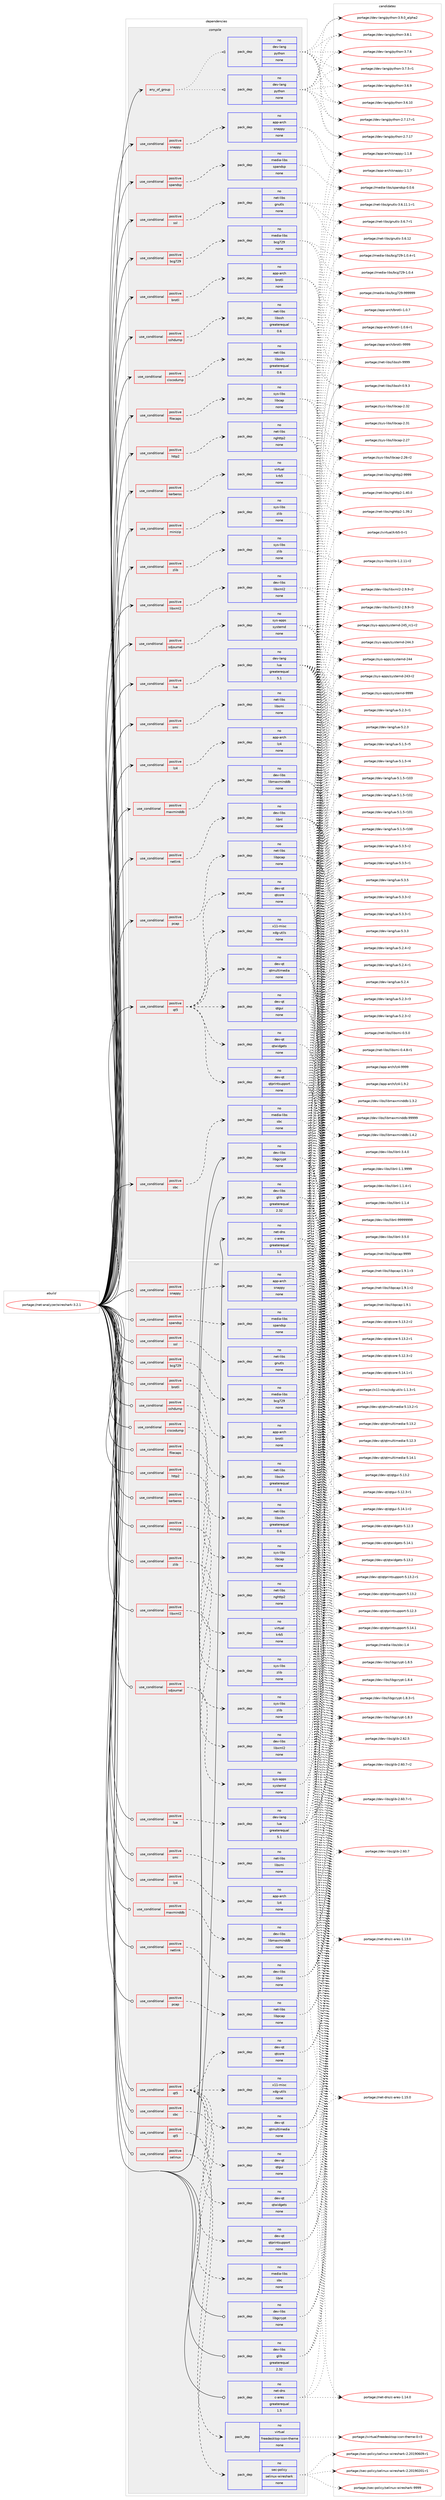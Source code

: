 digraph prolog {

# *************
# Graph options
# *************

newrank=true;
concentrate=true;
compound=true;
graph [rankdir=LR,fontname=Helvetica,fontsize=10,ranksep=1.5];#, ranksep=2.5, nodesep=0.2];
edge  [arrowhead=vee];
node  [fontname=Helvetica,fontsize=10];

# **********
# The ebuild
# **********

subgraph cluster_leftcol {
color=gray;
rank=same;
label=<<i>ebuild</i>>;
id [label="portage://net-analyzer/wireshark-3.2.1", color=red, width=4, href="../net-analyzer/wireshark-3.2.1.svg"];
}

# ****************
# The dependencies
# ****************

subgraph cluster_midcol {
color=gray;
label=<<i>dependencies</i>>;
subgraph cluster_compile {
fillcolor="#eeeeee";
style=filled;
label=<<i>compile</i>>;
subgraph any1720 {
dependency99517 [label=<<TABLE BORDER="0" CELLBORDER="1" CELLSPACING="0" CELLPADDING="4"><TR><TD CELLPADDING="10">any_of_group</TD></TR></TABLE>>, shape=none, color=red];subgraph pack74936 {
dependency99518 [label=<<TABLE BORDER="0" CELLBORDER="1" CELLSPACING="0" CELLPADDING="4" WIDTH="220"><TR><TD ROWSPAN="6" CELLPADDING="30">pack_dep</TD></TR><TR><TD WIDTH="110">no</TD></TR><TR><TD>dev-lang</TD></TR><TR><TD>python</TD></TR><TR><TD>none</TD></TR><TR><TD></TD></TR></TABLE>>, shape=none, color=blue];
}
dependency99517:e -> dependency99518:w [weight=20,style="dotted",arrowhead="oinv"];
subgraph pack74937 {
dependency99519 [label=<<TABLE BORDER="0" CELLBORDER="1" CELLSPACING="0" CELLPADDING="4" WIDTH="220"><TR><TD ROWSPAN="6" CELLPADDING="30">pack_dep</TD></TR><TR><TD WIDTH="110">no</TD></TR><TR><TD>dev-lang</TD></TR><TR><TD>python</TD></TR><TR><TD>none</TD></TR><TR><TD></TD></TR></TABLE>>, shape=none, color=blue];
}
dependency99517:e -> dependency99519:w [weight=20,style="dotted",arrowhead="oinv"];
}
id:e -> dependency99517:w [weight=20,style="solid",arrowhead="vee"];
subgraph cond22776 {
dependency99520 [label=<<TABLE BORDER="0" CELLBORDER="1" CELLSPACING="0" CELLPADDING="4"><TR><TD ROWSPAN="3" CELLPADDING="10">use_conditional</TD></TR><TR><TD>positive</TD></TR><TR><TD>bcg729</TD></TR></TABLE>>, shape=none, color=red];
subgraph pack74938 {
dependency99521 [label=<<TABLE BORDER="0" CELLBORDER="1" CELLSPACING="0" CELLPADDING="4" WIDTH="220"><TR><TD ROWSPAN="6" CELLPADDING="30">pack_dep</TD></TR><TR><TD WIDTH="110">no</TD></TR><TR><TD>media-libs</TD></TR><TR><TD>bcg729</TD></TR><TR><TD>none</TD></TR><TR><TD></TD></TR></TABLE>>, shape=none, color=blue];
}
dependency99520:e -> dependency99521:w [weight=20,style="dashed",arrowhead="vee"];
}
id:e -> dependency99520:w [weight=20,style="solid",arrowhead="vee"];
subgraph cond22777 {
dependency99522 [label=<<TABLE BORDER="0" CELLBORDER="1" CELLSPACING="0" CELLPADDING="4"><TR><TD ROWSPAN="3" CELLPADDING="10">use_conditional</TD></TR><TR><TD>positive</TD></TR><TR><TD>brotli</TD></TR></TABLE>>, shape=none, color=red];
subgraph pack74939 {
dependency99523 [label=<<TABLE BORDER="0" CELLBORDER="1" CELLSPACING="0" CELLPADDING="4" WIDTH="220"><TR><TD ROWSPAN="6" CELLPADDING="30">pack_dep</TD></TR><TR><TD WIDTH="110">no</TD></TR><TR><TD>app-arch</TD></TR><TR><TD>brotli</TD></TR><TR><TD>none</TD></TR><TR><TD></TD></TR></TABLE>>, shape=none, color=blue];
}
dependency99522:e -> dependency99523:w [weight=20,style="dashed",arrowhead="vee"];
}
id:e -> dependency99522:w [weight=20,style="solid",arrowhead="vee"];
subgraph cond22778 {
dependency99524 [label=<<TABLE BORDER="0" CELLBORDER="1" CELLSPACING="0" CELLPADDING="4"><TR><TD ROWSPAN="3" CELLPADDING="10">use_conditional</TD></TR><TR><TD>positive</TD></TR><TR><TD>ciscodump</TD></TR></TABLE>>, shape=none, color=red];
subgraph pack74940 {
dependency99525 [label=<<TABLE BORDER="0" CELLBORDER="1" CELLSPACING="0" CELLPADDING="4" WIDTH="220"><TR><TD ROWSPAN="6" CELLPADDING="30">pack_dep</TD></TR><TR><TD WIDTH="110">no</TD></TR><TR><TD>net-libs</TD></TR><TR><TD>libssh</TD></TR><TR><TD>greaterequal</TD></TR><TR><TD>0.6</TD></TR></TABLE>>, shape=none, color=blue];
}
dependency99524:e -> dependency99525:w [weight=20,style="dashed",arrowhead="vee"];
}
id:e -> dependency99524:w [weight=20,style="solid",arrowhead="vee"];
subgraph cond22779 {
dependency99526 [label=<<TABLE BORDER="0" CELLBORDER="1" CELLSPACING="0" CELLPADDING="4"><TR><TD ROWSPAN="3" CELLPADDING="10">use_conditional</TD></TR><TR><TD>positive</TD></TR><TR><TD>filecaps</TD></TR></TABLE>>, shape=none, color=red];
subgraph pack74941 {
dependency99527 [label=<<TABLE BORDER="0" CELLBORDER="1" CELLSPACING="0" CELLPADDING="4" WIDTH="220"><TR><TD ROWSPAN="6" CELLPADDING="30">pack_dep</TD></TR><TR><TD WIDTH="110">no</TD></TR><TR><TD>sys-libs</TD></TR><TR><TD>libcap</TD></TR><TR><TD>none</TD></TR><TR><TD></TD></TR></TABLE>>, shape=none, color=blue];
}
dependency99526:e -> dependency99527:w [weight=20,style="dashed",arrowhead="vee"];
}
id:e -> dependency99526:w [weight=20,style="solid",arrowhead="vee"];
subgraph cond22780 {
dependency99528 [label=<<TABLE BORDER="0" CELLBORDER="1" CELLSPACING="0" CELLPADDING="4"><TR><TD ROWSPAN="3" CELLPADDING="10">use_conditional</TD></TR><TR><TD>positive</TD></TR><TR><TD>http2</TD></TR></TABLE>>, shape=none, color=red];
subgraph pack74942 {
dependency99529 [label=<<TABLE BORDER="0" CELLBORDER="1" CELLSPACING="0" CELLPADDING="4" WIDTH="220"><TR><TD ROWSPAN="6" CELLPADDING="30">pack_dep</TD></TR><TR><TD WIDTH="110">no</TD></TR><TR><TD>net-libs</TD></TR><TR><TD>nghttp2</TD></TR><TR><TD>none</TD></TR><TR><TD></TD></TR></TABLE>>, shape=none, color=blue];
}
dependency99528:e -> dependency99529:w [weight=20,style="dashed",arrowhead="vee"];
}
id:e -> dependency99528:w [weight=20,style="solid",arrowhead="vee"];
subgraph cond22781 {
dependency99530 [label=<<TABLE BORDER="0" CELLBORDER="1" CELLSPACING="0" CELLPADDING="4"><TR><TD ROWSPAN="3" CELLPADDING="10">use_conditional</TD></TR><TR><TD>positive</TD></TR><TR><TD>kerberos</TD></TR></TABLE>>, shape=none, color=red];
subgraph pack74943 {
dependency99531 [label=<<TABLE BORDER="0" CELLBORDER="1" CELLSPACING="0" CELLPADDING="4" WIDTH="220"><TR><TD ROWSPAN="6" CELLPADDING="30">pack_dep</TD></TR><TR><TD WIDTH="110">no</TD></TR><TR><TD>virtual</TD></TR><TR><TD>krb5</TD></TR><TR><TD>none</TD></TR><TR><TD></TD></TR></TABLE>>, shape=none, color=blue];
}
dependency99530:e -> dependency99531:w [weight=20,style="dashed",arrowhead="vee"];
}
id:e -> dependency99530:w [weight=20,style="solid",arrowhead="vee"];
subgraph cond22782 {
dependency99532 [label=<<TABLE BORDER="0" CELLBORDER="1" CELLSPACING="0" CELLPADDING="4"><TR><TD ROWSPAN="3" CELLPADDING="10">use_conditional</TD></TR><TR><TD>positive</TD></TR><TR><TD>libxml2</TD></TR></TABLE>>, shape=none, color=red];
subgraph pack74944 {
dependency99533 [label=<<TABLE BORDER="0" CELLBORDER="1" CELLSPACING="0" CELLPADDING="4" WIDTH="220"><TR><TD ROWSPAN="6" CELLPADDING="30">pack_dep</TD></TR><TR><TD WIDTH="110">no</TD></TR><TR><TD>dev-libs</TD></TR><TR><TD>libxml2</TD></TR><TR><TD>none</TD></TR><TR><TD></TD></TR></TABLE>>, shape=none, color=blue];
}
dependency99532:e -> dependency99533:w [weight=20,style="dashed",arrowhead="vee"];
}
id:e -> dependency99532:w [weight=20,style="solid",arrowhead="vee"];
subgraph cond22783 {
dependency99534 [label=<<TABLE BORDER="0" CELLBORDER="1" CELLSPACING="0" CELLPADDING="4"><TR><TD ROWSPAN="3" CELLPADDING="10">use_conditional</TD></TR><TR><TD>positive</TD></TR><TR><TD>lua</TD></TR></TABLE>>, shape=none, color=red];
subgraph pack74945 {
dependency99535 [label=<<TABLE BORDER="0" CELLBORDER="1" CELLSPACING="0" CELLPADDING="4" WIDTH="220"><TR><TD ROWSPAN="6" CELLPADDING="30">pack_dep</TD></TR><TR><TD WIDTH="110">no</TD></TR><TR><TD>dev-lang</TD></TR><TR><TD>lua</TD></TR><TR><TD>greaterequal</TD></TR><TR><TD>5.1</TD></TR></TABLE>>, shape=none, color=blue];
}
dependency99534:e -> dependency99535:w [weight=20,style="dashed",arrowhead="vee"];
}
id:e -> dependency99534:w [weight=20,style="solid",arrowhead="vee"];
subgraph cond22784 {
dependency99536 [label=<<TABLE BORDER="0" CELLBORDER="1" CELLSPACING="0" CELLPADDING="4"><TR><TD ROWSPAN="3" CELLPADDING="10">use_conditional</TD></TR><TR><TD>positive</TD></TR><TR><TD>lz4</TD></TR></TABLE>>, shape=none, color=red];
subgraph pack74946 {
dependency99537 [label=<<TABLE BORDER="0" CELLBORDER="1" CELLSPACING="0" CELLPADDING="4" WIDTH="220"><TR><TD ROWSPAN="6" CELLPADDING="30">pack_dep</TD></TR><TR><TD WIDTH="110">no</TD></TR><TR><TD>app-arch</TD></TR><TR><TD>lz4</TD></TR><TR><TD>none</TD></TR><TR><TD></TD></TR></TABLE>>, shape=none, color=blue];
}
dependency99536:e -> dependency99537:w [weight=20,style="dashed",arrowhead="vee"];
}
id:e -> dependency99536:w [weight=20,style="solid",arrowhead="vee"];
subgraph cond22785 {
dependency99538 [label=<<TABLE BORDER="0" CELLBORDER="1" CELLSPACING="0" CELLPADDING="4"><TR><TD ROWSPAN="3" CELLPADDING="10">use_conditional</TD></TR><TR><TD>positive</TD></TR><TR><TD>maxminddb</TD></TR></TABLE>>, shape=none, color=red];
subgraph pack74947 {
dependency99539 [label=<<TABLE BORDER="0" CELLBORDER="1" CELLSPACING="0" CELLPADDING="4" WIDTH="220"><TR><TD ROWSPAN="6" CELLPADDING="30">pack_dep</TD></TR><TR><TD WIDTH="110">no</TD></TR><TR><TD>dev-libs</TD></TR><TR><TD>libmaxminddb</TD></TR><TR><TD>none</TD></TR><TR><TD></TD></TR></TABLE>>, shape=none, color=blue];
}
dependency99538:e -> dependency99539:w [weight=20,style="dashed",arrowhead="vee"];
}
id:e -> dependency99538:w [weight=20,style="solid",arrowhead="vee"];
subgraph cond22786 {
dependency99540 [label=<<TABLE BORDER="0" CELLBORDER="1" CELLSPACING="0" CELLPADDING="4"><TR><TD ROWSPAN="3" CELLPADDING="10">use_conditional</TD></TR><TR><TD>positive</TD></TR><TR><TD>minizip</TD></TR></TABLE>>, shape=none, color=red];
subgraph pack74948 {
dependency99541 [label=<<TABLE BORDER="0" CELLBORDER="1" CELLSPACING="0" CELLPADDING="4" WIDTH="220"><TR><TD ROWSPAN="6" CELLPADDING="30">pack_dep</TD></TR><TR><TD WIDTH="110">no</TD></TR><TR><TD>sys-libs</TD></TR><TR><TD>zlib</TD></TR><TR><TD>none</TD></TR><TR><TD></TD></TR></TABLE>>, shape=none, color=blue];
}
dependency99540:e -> dependency99541:w [weight=20,style="dashed",arrowhead="vee"];
}
id:e -> dependency99540:w [weight=20,style="solid",arrowhead="vee"];
subgraph cond22787 {
dependency99542 [label=<<TABLE BORDER="0" CELLBORDER="1" CELLSPACING="0" CELLPADDING="4"><TR><TD ROWSPAN="3" CELLPADDING="10">use_conditional</TD></TR><TR><TD>positive</TD></TR><TR><TD>netlink</TD></TR></TABLE>>, shape=none, color=red];
subgraph pack74949 {
dependency99543 [label=<<TABLE BORDER="0" CELLBORDER="1" CELLSPACING="0" CELLPADDING="4" WIDTH="220"><TR><TD ROWSPAN="6" CELLPADDING="30">pack_dep</TD></TR><TR><TD WIDTH="110">no</TD></TR><TR><TD>dev-libs</TD></TR><TR><TD>libnl</TD></TR><TR><TD>none</TD></TR><TR><TD></TD></TR></TABLE>>, shape=none, color=blue];
}
dependency99542:e -> dependency99543:w [weight=20,style="dashed",arrowhead="vee"];
}
id:e -> dependency99542:w [weight=20,style="solid",arrowhead="vee"];
subgraph cond22788 {
dependency99544 [label=<<TABLE BORDER="0" CELLBORDER="1" CELLSPACING="0" CELLPADDING="4"><TR><TD ROWSPAN="3" CELLPADDING="10">use_conditional</TD></TR><TR><TD>positive</TD></TR><TR><TD>pcap</TD></TR></TABLE>>, shape=none, color=red];
subgraph pack74950 {
dependency99545 [label=<<TABLE BORDER="0" CELLBORDER="1" CELLSPACING="0" CELLPADDING="4" WIDTH="220"><TR><TD ROWSPAN="6" CELLPADDING="30">pack_dep</TD></TR><TR><TD WIDTH="110">no</TD></TR><TR><TD>net-libs</TD></TR><TR><TD>libpcap</TD></TR><TR><TD>none</TD></TR><TR><TD></TD></TR></TABLE>>, shape=none, color=blue];
}
dependency99544:e -> dependency99545:w [weight=20,style="dashed",arrowhead="vee"];
}
id:e -> dependency99544:w [weight=20,style="solid",arrowhead="vee"];
subgraph cond22789 {
dependency99546 [label=<<TABLE BORDER="0" CELLBORDER="1" CELLSPACING="0" CELLPADDING="4"><TR><TD ROWSPAN="3" CELLPADDING="10">use_conditional</TD></TR><TR><TD>positive</TD></TR><TR><TD>qt5</TD></TR></TABLE>>, shape=none, color=red];
subgraph pack74951 {
dependency99547 [label=<<TABLE BORDER="0" CELLBORDER="1" CELLSPACING="0" CELLPADDING="4" WIDTH="220"><TR><TD ROWSPAN="6" CELLPADDING="30">pack_dep</TD></TR><TR><TD WIDTH="110">no</TD></TR><TR><TD>dev-qt</TD></TR><TR><TD>qtcore</TD></TR><TR><TD>none</TD></TR><TR><TD></TD></TR></TABLE>>, shape=none, color=blue];
}
dependency99546:e -> dependency99547:w [weight=20,style="dashed",arrowhead="vee"];
subgraph pack74952 {
dependency99548 [label=<<TABLE BORDER="0" CELLBORDER="1" CELLSPACING="0" CELLPADDING="4" WIDTH="220"><TR><TD ROWSPAN="6" CELLPADDING="30">pack_dep</TD></TR><TR><TD WIDTH="110">no</TD></TR><TR><TD>dev-qt</TD></TR><TR><TD>qtgui</TD></TR><TR><TD>none</TD></TR><TR><TD></TD></TR></TABLE>>, shape=none, color=blue];
}
dependency99546:e -> dependency99548:w [weight=20,style="dashed",arrowhead="vee"];
subgraph pack74953 {
dependency99549 [label=<<TABLE BORDER="0" CELLBORDER="1" CELLSPACING="0" CELLPADDING="4" WIDTH="220"><TR><TD ROWSPAN="6" CELLPADDING="30">pack_dep</TD></TR><TR><TD WIDTH="110">no</TD></TR><TR><TD>dev-qt</TD></TR><TR><TD>qtmultimedia</TD></TR><TR><TD>none</TD></TR><TR><TD></TD></TR></TABLE>>, shape=none, color=blue];
}
dependency99546:e -> dependency99549:w [weight=20,style="dashed",arrowhead="vee"];
subgraph pack74954 {
dependency99550 [label=<<TABLE BORDER="0" CELLBORDER="1" CELLSPACING="0" CELLPADDING="4" WIDTH="220"><TR><TD ROWSPAN="6" CELLPADDING="30">pack_dep</TD></TR><TR><TD WIDTH="110">no</TD></TR><TR><TD>dev-qt</TD></TR><TR><TD>qtprintsupport</TD></TR><TR><TD>none</TD></TR><TR><TD></TD></TR></TABLE>>, shape=none, color=blue];
}
dependency99546:e -> dependency99550:w [weight=20,style="dashed",arrowhead="vee"];
subgraph pack74955 {
dependency99551 [label=<<TABLE BORDER="0" CELLBORDER="1" CELLSPACING="0" CELLPADDING="4" WIDTH="220"><TR><TD ROWSPAN="6" CELLPADDING="30">pack_dep</TD></TR><TR><TD WIDTH="110">no</TD></TR><TR><TD>dev-qt</TD></TR><TR><TD>qtwidgets</TD></TR><TR><TD>none</TD></TR><TR><TD></TD></TR></TABLE>>, shape=none, color=blue];
}
dependency99546:e -> dependency99551:w [weight=20,style="dashed",arrowhead="vee"];
subgraph pack74956 {
dependency99552 [label=<<TABLE BORDER="0" CELLBORDER="1" CELLSPACING="0" CELLPADDING="4" WIDTH="220"><TR><TD ROWSPAN="6" CELLPADDING="30">pack_dep</TD></TR><TR><TD WIDTH="110">no</TD></TR><TR><TD>x11-misc</TD></TR><TR><TD>xdg-utils</TD></TR><TR><TD>none</TD></TR><TR><TD></TD></TR></TABLE>>, shape=none, color=blue];
}
dependency99546:e -> dependency99552:w [weight=20,style="dashed",arrowhead="vee"];
}
id:e -> dependency99546:w [weight=20,style="solid",arrowhead="vee"];
subgraph cond22790 {
dependency99553 [label=<<TABLE BORDER="0" CELLBORDER="1" CELLSPACING="0" CELLPADDING="4"><TR><TD ROWSPAN="3" CELLPADDING="10">use_conditional</TD></TR><TR><TD>positive</TD></TR><TR><TD>sbc</TD></TR></TABLE>>, shape=none, color=red];
subgraph pack74957 {
dependency99554 [label=<<TABLE BORDER="0" CELLBORDER="1" CELLSPACING="0" CELLPADDING="4" WIDTH="220"><TR><TD ROWSPAN="6" CELLPADDING="30">pack_dep</TD></TR><TR><TD WIDTH="110">no</TD></TR><TR><TD>media-libs</TD></TR><TR><TD>sbc</TD></TR><TR><TD>none</TD></TR><TR><TD></TD></TR></TABLE>>, shape=none, color=blue];
}
dependency99553:e -> dependency99554:w [weight=20,style="dashed",arrowhead="vee"];
}
id:e -> dependency99553:w [weight=20,style="solid",arrowhead="vee"];
subgraph cond22791 {
dependency99555 [label=<<TABLE BORDER="0" CELLBORDER="1" CELLSPACING="0" CELLPADDING="4"><TR><TD ROWSPAN="3" CELLPADDING="10">use_conditional</TD></TR><TR><TD>positive</TD></TR><TR><TD>sdjournal</TD></TR></TABLE>>, shape=none, color=red];
subgraph pack74958 {
dependency99556 [label=<<TABLE BORDER="0" CELLBORDER="1" CELLSPACING="0" CELLPADDING="4" WIDTH="220"><TR><TD ROWSPAN="6" CELLPADDING="30">pack_dep</TD></TR><TR><TD WIDTH="110">no</TD></TR><TR><TD>sys-apps</TD></TR><TR><TD>systemd</TD></TR><TR><TD>none</TD></TR><TR><TD></TD></TR></TABLE>>, shape=none, color=blue];
}
dependency99555:e -> dependency99556:w [weight=20,style="dashed",arrowhead="vee"];
}
id:e -> dependency99555:w [weight=20,style="solid",arrowhead="vee"];
subgraph cond22792 {
dependency99557 [label=<<TABLE BORDER="0" CELLBORDER="1" CELLSPACING="0" CELLPADDING="4"><TR><TD ROWSPAN="3" CELLPADDING="10">use_conditional</TD></TR><TR><TD>positive</TD></TR><TR><TD>smi</TD></TR></TABLE>>, shape=none, color=red];
subgraph pack74959 {
dependency99558 [label=<<TABLE BORDER="0" CELLBORDER="1" CELLSPACING="0" CELLPADDING="4" WIDTH="220"><TR><TD ROWSPAN="6" CELLPADDING="30">pack_dep</TD></TR><TR><TD WIDTH="110">no</TD></TR><TR><TD>net-libs</TD></TR><TR><TD>libsmi</TD></TR><TR><TD>none</TD></TR><TR><TD></TD></TR></TABLE>>, shape=none, color=blue];
}
dependency99557:e -> dependency99558:w [weight=20,style="dashed",arrowhead="vee"];
}
id:e -> dependency99557:w [weight=20,style="solid",arrowhead="vee"];
subgraph cond22793 {
dependency99559 [label=<<TABLE BORDER="0" CELLBORDER="1" CELLSPACING="0" CELLPADDING="4"><TR><TD ROWSPAN="3" CELLPADDING="10">use_conditional</TD></TR><TR><TD>positive</TD></TR><TR><TD>snappy</TD></TR></TABLE>>, shape=none, color=red];
subgraph pack74960 {
dependency99560 [label=<<TABLE BORDER="0" CELLBORDER="1" CELLSPACING="0" CELLPADDING="4" WIDTH="220"><TR><TD ROWSPAN="6" CELLPADDING="30">pack_dep</TD></TR><TR><TD WIDTH="110">no</TD></TR><TR><TD>app-arch</TD></TR><TR><TD>snappy</TD></TR><TR><TD>none</TD></TR><TR><TD></TD></TR></TABLE>>, shape=none, color=blue];
}
dependency99559:e -> dependency99560:w [weight=20,style="dashed",arrowhead="vee"];
}
id:e -> dependency99559:w [weight=20,style="solid",arrowhead="vee"];
subgraph cond22794 {
dependency99561 [label=<<TABLE BORDER="0" CELLBORDER="1" CELLSPACING="0" CELLPADDING="4"><TR><TD ROWSPAN="3" CELLPADDING="10">use_conditional</TD></TR><TR><TD>positive</TD></TR><TR><TD>spandsp</TD></TR></TABLE>>, shape=none, color=red];
subgraph pack74961 {
dependency99562 [label=<<TABLE BORDER="0" CELLBORDER="1" CELLSPACING="0" CELLPADDING="4" WIDTH="220"><TR><TD ROWSPAN="6" CELLPADDING="30">pack_dep</TD></TR><TR><TD WIDTH="110">no</TD></TR><TR><TD>media-libs</TD></TR><TR><TD>spandsp</TD></TR><TR><TD>none</TD></TR><TR><TD></TD></TR></TABLE>>, shape=none, color=blue];
}
dependency99561:e -> dependency99562:w [weight=20,style="dashed",arrowhead="vee"];
}
id:e -> dependency99561:w [weight=20,style="solid",arrowhead="vee"];
subgraph cond22795 {
dependency99563 [label=<<TABLE BORDER="0" CELLBORDER="1" CELLSPACING="0" CELLPADDING="4"><TR><TD ROWSPAN="3" CELLPADDING="10">use_conditional</TD></TR><TR><TD>positive</TD></TR><TR><TD>sshdump</TD></TR></TABLE>>, shape=none, color=red];
subgraph pack74962 {
dependency99564 [label=<<TABLE BORDER="0" CELLBORDER="1" CELLSPACING="0" CELLPADDING="4" WIDTH="220"><TR><TD ROWSPAN="6" CELLPADDING="30">pack_dep</TD></TR><TR><TD WIDTH="110">no</TD></TR><TR><TD>net-libs</TD></TR><TR><TD>libssh</TD></TR><TR><TD>greaterequal</TD></TR><TR><TD>0.6</TD></TR></TABLE>>, shape=none, color=blue];
}
dependency99563:e -> dependency99564:w [weight=20,style="dashed",arrowhead="vee"];
}
id:e -> dependency99563:w [weight=20,style="solid",arrowhead="vee"];
subgraph cond22796 {
dependency99565 [label=<<TABLE BORDER="0" CELLBORDER="1" CELLSPACING="0" CELLPADDING="4"><TR><TD ROWSPAN="3" CELLPADDING="10">use_conditional</TD></TR><TR><TD>positive</TD></TR><TR><TD>ssl</TD></TR></TABLE>>, shape=none, color=red];
subgraph pack74963 {
dependency99566 [label=<<TABLE BORDER="0" CELLBORDER="1" CELLSPACING="0" CELLPADDING="4" WIDTH="220"><TR><TD ROWSPAN="6" CELLPADDING="30">pack_dep</TD></TR><TR><TD WIDTH="110">no</TD></TR><TR><TD>net-libs</TD></TR><TR><TD>gnutls</TD></TR><TR><TD>none</TD></TR><TR><TD></TD></TR></TABLE>>, shape=none, color=blue];
}
dependency99565:e -> dependency99566:w [weight=20,style="dashed",arrowhead="vee"];
}
id:e -> dependency99565:w [weight=20,style="solid",arrowhead="vee"];
subgraph cond22797 {
dependency99567 [label=<<TABLE BORDER="0" CELLBORDER="1" CELLSPACING="0" CELLPADDING="4"><TR><TD ROWSPAN="3" CELLPADDING="10">use_conditional</TD></TR><TR><TD>positive</TD></TR><TR><TD>zlib</TD></TR></TABLE>>, shape=none, color=red];
subgraph pack74964 {
dependency99568 [label=<<TABLE BORDER="0" CELLBORDER="1" CELLSPACING="0" CELLPADDING="4" WIDTH="220"><TR><TD ROWSPAN="6" CELLPADDING="30">pack_dep</TD></TR><TR><TD WIDTH="110">no</TD></TR><TR><TD>sys-libs</TD></TR><TR><TD>zlib</TD></TR><TR><TD>none</TD></TR><TR><TD></TD></TR></TABLE>>, shape=none, color=blue];
}
dependency99567:e -> dependency99568:w [weight=20,style="dashed",arrowhead="vee"];
}
id:e -> dependency99567:w [weight=20,style="solid",arrowhead="vee"];
subgraph pack74965 {
dependency99569 [label=<<TABLE BORDER="0" CELLBORDER="1" CELLSPACING="0" CELLPADDING="4" WIDTH="220"><TR><TD ROWSPAN="6" CELLPADDING="30">pack_dep</TD></TR><TR><TD WIDTH="110">no</TD></TR><TR><TD>dev-libs</TD></TR><TR><TD>glib</TD></TR><TR><TD>greaterequal</TD></TR><TR><TD>2.32</TD></TR></TABLE>>, shape=none, color=blue];
}
id:e -> dependency99569:w [weight=20,style="solid",arrowhead="vee"];
subgraph pack74966 {
dependency99570 [label=<<TABLE BORDER="0" CELLBORDER="1" CELLSPACING="0" CELLPADDING="4" WIDTH="220"><TR><TD ROWSPAN="6" CELLPADDING="30">pack_dep</TD></TR><TR><TD WIDTH="110">no</TD></TR><TR><TD>dev-libs</TD></TR><TR><TD>libgcrypt</TD></TR><TR><TD>none</TD></TR><TR><TD></TD></TR></TABLE>>, shape=none, color=blue];
}
id:e -> dependency99570:w [weight=20,style="solid",arrowhead="vee"];
subgraph pack74967 {
dependency99571 [label=<<TABLE BORDER="0" CELLBORDER="1" CELLSPACING="0" CELLPADDING="4" WIDTH="220"><TR><TD ROWSPAN="6" CELLPADDING="30">pack_dep</TD></TR><TR><TD WIDTH="110">no</TD></TR><TR><TD>net-dns</TD></TR><TR><TD>c-ares</TD></TR><TR><TD>greaterequal</TD></TR><TR><TD>1.5</TD></TR></TABLE>>, shape=none, color=blue];
}
id:e -> dependency99571:w [weight=20,style="solid",arrowhead="vee"];
}
subgraph cluster_compileandrun {
fillcolor="#eeeeee";
style=filled;
label=<<i>compile and run</i>>;
}
subgraph cluster_run {
fillcolor="#eeeeee";
style=filled;
label=<<i>run</i>>;
subgraph cond22798 {
dependency99572 [label=<<TABLE BORDER="0" CELLBORDER="1" CELLSPACING="0" CELLPADDING="4"><TR><TD ROWSPAN="3" CELLPADDING="10">use_conditional</TD></TR><TR><TD>positive</TD></TR><TR><TD>bcg729</TD></TR></TABLE>>, shape=none, color=red];
subgraph pack74968 {
dependency99573 [label=<<TABLE BORDER="0" CELLBORDER="1" CELLSPACING="0" CELLPADDING="4" WIDTH="220"><TR><TD ROWSPAN="6" CELLPADDING="30">pack_dep</TD></TR><TR><TD WIDTH="110">no</TD></TR><TR><TD>media-libs</TD></TR><TR><TD>bcg729</TD></TR><TR><TD>none</TD></TR><TR><TD></TD></TR></TABLE>>, shape=none, color=blue];
}
dependency99572:e -> dependency99573:w [weight=20,style="dashed",arrowhead="vee"];
}
id:e -> dependency99572:w [weight=20,style="solid",arrowhead="odot"];
subgraph cond22799 {
dependency99574 [label=<<TABLE BORDER="0" CELLBORDER="1" CELLSPACING="0" CELLPADDING="4"><TR><TD ROWSPAN="3" CELLPADDING="10">use_conditional</TD></TR><TR><TD>positive</TD></TR><TR><TD>brotli</TD></TR></TABLE>>, shape=none, color=red];
subgraph pack74969 {
dependency99575 [label=<<TABLE BORDER="0" CELLBORDER="1" CELLSPACING="0" CELLPADDING="4" WIDTH="220"><TR><TD ROWSPAN="6" CELLPADDING="30">pack_dep</TD></TR><TR><TD WIDTH="110">no</TD></TR><TR><TD>app-arch</TD></TR><TR><TD>brotli</TD></TR><TR><TD>none</TD></TR><TR><TD></TD></TR></TABLE>>, shape=none, color=blue];
}
dependency99574:e -> dependency99575:w [weight=20,style="dashed",arrowhead="vee"];
}
id:e -> dependency99574:w [weight=20,style="solid",arrowhead="odot"];
subgraph cond22800 {
dependency99576 [label=<<TABLE BORDER="0" CELLBORDER="1" CELLSPACING="0" CELLPADDING="4"><TR><TD ROWSPAN="3" CELLPADDING="10">use_conditional</TD></TR><TR><TD>positive</TD></TR><TR><TD>ciscodump</TD></TR></TABLE>>, shape=none, color=red];
subgraph pack74970 {
dependency99577 [label=<<TABLE BORDER="0" CELLBORDER="1" CELLSPACING="0" CELLPADDING="4" WIDTH="220"><TR><TD ROWSPAN="6" CELLPADDING="30">pack_dep</TD></TR><TR><TD WIDTH="110">no</TD></TR><TR><TD>net-libs</TD></TR><TR><TD>libssh</TD></TR><TR><TD>greaterequal</TD></TR><TR><TD>0.6</TD></TR></TABLE>>, shape=none, color=blue];
}
dependency99576:e -> dependency99577:w [weight=20,style="dashed",arrowhead="vee"];
}
id:e -> dependency99576:w [weight=20,style="solid",arrowhead="odot"];
subgraph cond22801 {
dependency99578 [label=<<TABLE BORDER="0" CELLBORDER="1" CELLSPACING="0" CELLPADDING="4"><TR><TD ROWSPAN="3" CELLPADDING="10">use_conditional</TD></TR><TR><TD>positive</TD></TR><TR><TD>filecaps</TD></TR></TABLE>>, shape=none, color=red];
subgraph pack74971 {
dependency99579 [label=<<TABLE BORDER="0" CELLBORDER="1" CELLSPACING="0" CELLPADDING="4" WIDTH="220"><TR><TD ROWSPAN="6" CELLPADDING="30">pack_dep</TD></TR><TR><TD WIDTH="110">no</TD></TR><TR><TD>sys-libs</TD></TR><TR><TD>libcap</TD></TR><TR><TD>none</TD></TR><TR><TD></TD></TR></TABLE>>, shape=none, color=blue];
}
dependency99578:e -> dependency99579:w [weight=20,style="dashed",arrowhead="vee"];
}
id:e -> dependency99578:w [weight=20,style="solid",arrowhead="odot"];
subgraph cond22802 {
dependency99580 [label=<<TABLE BORDER="0" CELLBORDER="1" CELLSPACING="0" CELLPADDING="4"><TR><TD ROWSPAN="3" CELLPADDING="10">use_conditional</TD></TR><TR><TD>positive</TD></TR><TR><TD>http2</TD></TR></TABLE>>, shape=none, color=red];
subgraph pack74972 {
dependency99581 [label=<<TABLE BORDER="0" CELLBORDER="1" CELLSPACING="0" CELLPADDING="4" WIDTH="220"><TR><TD ROWSPAN="6" CELLPADDING="30">pack_dep</TD></TR><TR><TD WIDTH="110">no</TD></TR><TR><TD>net-libs</TD></TR><TR><TD>nghttp2</TD></TR><TR><TD>none</TD></TR><TR><TD></TD></TR></TABLE>>, shape=none, color=blue];
}
dependency99580:e -> dependency99581:w [weight=20,style="dashed",arrowhead="vee"];
}
id:e -> dependency99580:w [weight=20,style="solid",arrowhead="odot"];
subgraph cond22803 {
dependency99582 [label=<<TABLE BORDER="0" CELLBORDER="1" CELLSPACING="0" CELLPADDING="4"><TR><TD ROWSPAN="3" CELLPADDING="10">use_conditional</TD></TR><TR><TD>positive</TD></TR><TR><TD>kerberos</TD></TR></TABLE>>, shape=none, color=red];
subgraph pack74973 {
dependency99583 [label=<<TABLE BORDER="0" CELLBORDER="1" CELLSPACING="0" CELLPADDING="4" WIDTH="220"><TR><TD ROWSPAN="6" CELLPADDING="30">pack_dep</TD></TR><TR><TD WIDTH="110">no</TD></TR><TR><TD>virtual</TD></TR><TR><TD>krb5</TD></TR><TR><TD>none</TD></TR><TR><TD></TD></TR></TABLE>>, shape=none, color=blue];
}
dependency99582:e -> dependency99583:w [weight=20,style="dashed",arrowhead="vee"];
}
id:e -> dependency99582:w [weight=20,style="solid",arrowhead="odot"];
subgraph cond22804 {
dependency99584 [label=<<TABLE BORDER="0" CELLBORDER="1" CELLSPACING="0" CELLPADDING="4"><TR><TD ROWSPAN="3" CELLPADDING="10">use_conditional</TD></TR><TR><TD>positive</TD></TR><TR><TD>libxml2</TD></TR></TABLE>>, shape=none, color=red];
subgraph pack74974 {
dependency99585 [label=<<TABLE BORDER="0" CELLBORDER="1" CELLSPACING="0" CELLPADDING="4" WIDTH="220"><TR><TD ROWSPAN="6" CELLPADDING="30">pack_dep</TD></TR><TR><TD WIDTH="110">no</TD></TR><TR><TD>dev-libs</TD></TR><TR><TD>libxml2</TD></TR><TR><TD>none</TD></TR><TR><TD></TD></TR></TABLE>>, shape=none, color=blue];
}
dependency99584:e -> dependency99585:w [weight=20,style="dashed",arrowhead="vee"];
}
id:e -> dependency99584:w [weight=20,style="solid",arrowhead="odot"];
subgraph cond22805 {
dependency99586 [label=<<TABLE BORDER="0" CELLBORDER="1" CELLSPACING="0" CELLPADDING="4"><TR><TD ROWSPAN="3" CELLPADDING="10">use_conditional</TD></TR><TR><TD>positive</TD></TR><TR><TD>lua</TD></TR></TABLE>>, shape=none, color=red];
subgraph pack74975 {
dependency99587 [label=<<TABLE BORDER="0" CELLBORDER="1" CELLSPACING="0" CELLPADDING="4" WIDTH="220"><TR><TD ROWSPAN="6" CELLPADDING="30">pack_dep</TD></TR><TR><TD WIDTH="110">no</TD></TR><TR><TD>dev-lang</TD></TR><TR><TD>lua</TD></TR><TR><TD>greaterequal</TD></TR><TR><TD>5.1</TD></TR></TABLE>>, shape=none, color=blue];
}
dependency99586:e -> dependency99587:w [weight=20,style="dashed",arrowhead="vee"];
}
id:e -> dependency99586:w [weight=20,style="solid",arrowhead="odot"];
subgraph cond22806 {
dependency99588 [label=<<TABLE BORDER="0" CELLBORDER="1" CELLSPACING="0" CELLPADDING="4"><TR><TD ROWSPAN="3" CELLPADDING="10">use_conditional</TD></TR><TR><TD>positive</TD></TR><TR><TD>lz4</TD></TR></TABLE>>, shape=none, color=red];
subgraph pack74976 {
dependency99589 [label=<<TABLE BORDER="0" CELLBORDER="1" CELLSPACING="0" CELLPADDING="4" WIDTH="220"><TR><TD ROWSPAN="6" CELLPADDING="30">pack_dep</TD></TR><TR><TD WIDTH="110">no</TD></TR><TR><TD>app-arch</TD></TR><TR><TD>lz4</TD></TR><TR><TD>none</TD></TR><TR><TD></TD></TR></TABLE>>, shape=none, color=blue];
}
dependency99588:e -> dependency99589:w [weight=20,style="dashed",arrowhead="vee"];
}
id:e -> dependency99588:w [weight=20,style="solid",arrowhead="odot"];
subgraph cond22807 {
dependency99590 [label=<<TABLE BORDER="0" CELLBORDER="1" CELLSPACING="0" CELLPADDING="4"><TR><TD ROWSPAN="3" CELLPADDING="10">use_conditional</TD></TR><TR><TD>positive</TD></TR><TR><TD>maxminddb</TD></TR></TABLE>>, shape=none, color=red];
subgraph pack74977 {
dependency99591 [label=<<TABLE BORDER="0" CELLBORDER="1" CELLSPACING="0" CELLPADDING="4" WIDTH="220"><TR><TD ROWSPAN="6" CELLPADDING="30">pack_dep</TD></TR><TR><TD WIDTH="110">no</TD></TR><TR><TD>dev-libs</TD></TR><TR><TD>libmaxminddb</TD></TR><TR><TD>none</TD></TR><TR><TD></TD></TR></TABLE>>, shape=none, color=blue];
}
dependency99590:e -> dependency99591:w [weight=20,style="dashed",arrowhead="vee"];
}
id:e -> dependency99590:w [weight=20,style="solid",arrowhead="odot"];
subgraph cond22808 {
dependency99592 [label=<<TABLE BORDER="0" CELLBORDER="1" CELLSPACING="0" CELLPADDING="4"><TR><TD ROWSPAN="3" CELLPADDING="10">use_conditional</TD></TR><TR><TD>positive</TD></TR><TR><TD>minizip</TD></TR></TABLE>>, shape=none, color=red];
subgraph pack74978 {
dependency99593 [label=<<TABLE BORDER="0" CELLBORDER="1" CELLSPACING="0" CELLPADDING="4" WIDTH="220"><TR><TD ROWSPAN="6" CELLPADDING="30">pack_dep</TD></TR><TR><TD WIDTH="110">no</TD></TR><TR><TD>sys-libs</TD></TR><TR><TD>zlib</TD></TR><TR><TD>none</TD></TR><TR><TD></TD></TR></TABLE>>, shape=none, color=blue];
}
dependency99592:e -> dependency99593:w [weight=20,style="dashed",arrowhead="vee"];
}
id:e -> dependency99592:w [weight=20,style="solid",arrowhead="odot"];
subgraph cond22809 {
dependency99594 [label=<<TABLE BORDER="0" CELLBORDER="1" CELLSPACING="0" CELLPADDING="4"><TR><TD ROWSPAN="3" CELLPADDING="10">use_conditional</TD></TR><TR><TD>positive</TD></TR><TR><TD>netlink</TD></TR></TABLE>>, shape=none, color=red];
subgraph pack74979 {
dependency99595 [label=<<TABLE BORDER="0" CELLBORDER="1" CELLSPACING="0" CELLPADDING="4" WIDTH="220"><TR><TD ROWSPAN="6" CELLPADDING="30">pack_dep</TD></TR><TR><TD WIDTH="110">no</TD></TR><TR><TD>dev-libs</TD></TR><TR><TD>libnl</TD></TR><TR><TD>none</TD></TR><TR><TD></TD></TR></TABLE>>, shape=none, color=blue];
}
dependency99594:e -> dependency99595:w [weight=20,style="dashed",arrowhead="vee"];
}
id:e -> dependency99594:w [weight=20,style="solid",arrowhead="odot"];
subgraph cond22810 {
dependency99596 [label=<<TABLE BORDER="0" CELLBORDER="1" CELLSPACING="0" CELLPADDING="4"><TR><TD ROWSPAN="3" CELLPADDING="10">use_conditional</TD></TR><TR><TD>positive</TD></TR><TR><TD>pcap</TD></TR></TABLE>>, shape=none, color=red];
subgraph pack74980 {
dependency99597 [label=<<TABLE BORDER="0" CELLBORDER="1" CELLSPACING="0" CELLPADDING="4" WIDTH="220"><TR><TD ROWSPAN="6" CELLPADDING="30">pack_dep</TD></TR><TR><TD WIDTH="110">no</TD></TR><TR><TD>net-libs</TD></TR><TR><TD>libpcap</TD></TR><TR><TD>none</TD></TR><TR><TD></TD></TR></TABLE>>, shape=none, color=blue];
}
dependency99596:e -> dependency99597:w [weight=20,style="dashed",arrowhead="vee"];
}
id:e -> dependency99596:w [weight=20,style="solid",arrowhead="odot"];
subgraph cond22811 {
dependency99598 [label=<<TABLE BORDER="0" CELLBORDER="1" CELLSPACING="0" CELLPADDING="4"><TR><TD ROWSPAN="3" CELLPADDING="10">use_conditional</TD></TR><TR><TD>positive</TD></TR><TR><TD>qt5</TD></TR></TABLE>>, shape=none, color=red];
subgraph pack74981 {
dependency99599 [label=<<TABLE BORDER="0" CELLBORDER="1" CELLSPACING="0" CELLPADDING="4" WIDTH="220"><TR><TD ROWSPAN="6" CELLPADDING="30">pack_dep</TD></TR><TR><TD WIDTH="110">no</TD></TR><TR><TD>dev-qt</TD></TR><TR><TD>qtcore</TD></TR><TR><TD>none</TD></TR><TR><TD></TD></TR></TABLE>>, shape=none, color=blue];
}
dependency99598:e -> dependency99599:w [weight=20,style="dashed",arrowhead="vee"];
subgraph pack74982 {
dependency99600 [label=<<TABLE BORDER="0" CELLBORDER="1" CELLSPACING="0" CELLPADDING="4" WIDTH="220"><TR><TD ROWSPAN="6" CELLPADDING="30">pack_dep</TD></TR><TR><TD WIDTH="110">no</TD></TR><TR><TD>dev-qt</TD></TR><TR><TD>qtgui</TD></TR><TR><TD>none</TD></TR><TR><TD></TD></TR></TABLE>>, shape=none, color=blue];
}
dependency99598:e -> dependency99600:w [weight=20,style="dashed",arrowhead="vee"];
subgraph pack74983 {
dependency99601 [label=<<TABLE BORDER="0" CELLBORDER="1" CELLSPACING="0" CELLPADDING="4" WIDTH="220"><TR><TD ROWSPAN="6" CELLPADDING="30">pack_dep</TD></TR><TR><TD WIDTH="110">no</TD></TR><TR><TD>dev-qt</TD></TR><TR><TD>qtmultimedia</TD></TR><TR><TD>none</TD></TR><TR><TD></TD></TR></TABLE>>, shape=none, color=blue];
}
dependency99598:e -> dependency99601:w [weight=20,style="dashed",arrowhead="vee"];
subgraph pack74984 {
dependency99602 [label=<<TABLE BORDER="0" CELLBORDER="1" CELLSPACING="0" CELLPADDING="4" WIDTH="220"><TR><TD ROWSPAN="6" CELLPADDING="30">pack_dep</TD></TR><TR><TD WIDTH="110">no</TD></TR><TR><TD>dev-qt</TD></TR><TR><TD>qtprintsupport</TD></TR><TR><TD>none</TD></TR><TR><TD></TD></TR></TABLE>>, shape=none, color=blue];
}
dependency99598:e -> dependency99602:w [weight=20,style="dashed",arrowhead="vee"];
subgraph pack74985 {
dependency99603 [label=<<TABLE BORDER="0" CELLBORDER="1" CELLSPACING="0" CELLPADDING="4" WIDTH="220"><TR><TD ROWSPAN="6" CELLPADDING="30">pack_dep</TD></TR><TR><TD WIDTH="110">no</TD></TR><TR><TD>dev-qt</TD></TR><TR><TD>qtwidgets</TD></TR><TR><TD>none</TD></TR><TR><TD></TD></TR></TABLE>>, shape=none, color=blue];
}
dependency99598:e -> dependency99603:w [weight=20,style="dashed",arrowhead="vee"];
subgraph pack74986 {
dependency99604 [label=<<TABLE BORDER="0" CELLBORDER="1" CELLSPACING="0" CELLPADDING="4" WIDTH="220"><TR><TD ROWSPAN="6" CELLPADDING="30">pack_dep</TD></TR><TR><TD WIDTH="110">no</TD></TR><TR><TD>x11-misc</TD></TR><TR><TD>xdg-utils</TD></TR><TR><TD>none</TD></TR><TR><TD></TD></TR></TABLE>>, shape=none, color=blue];
}
dependency99598:e -> dependency99604:w [weight=20,style="dashed",arrowhead="vee"];
}
id:e -> dependency99598:w [weight=20,style="solid",arrowhead="odot"];
subgraph cond22812 {
dependency99605 [label=<<TABLE BORDER="0" CELLBORDER="1" CELLSPACING="0" CELLPADDING="4"><TR><TD ROWSPAN="3" CELLPADDING="10">use_conditional</TD></TR><TR><TD>positive</TD></TR><TR><TD>qt5</TD></TR></TABLE>>, shape=none, color=red];
subgraph pack74987 {
dependency99606 [label=<<TABLE BORDER="0" CELLBORDER="1" CELLSPACING="0" CELLPADDING="4" WIDTH="220"><TR><TD ROWSPAN="6" CELLPADDING="30">pack_dep</TD></TR><TR><TD WIDTH="110">no</TD></TR><TR><TD>virtual</TD></TR><TR><TD>freedesktop-icon-theme</TD></TR><TR><TD>none</TD></TR><TR><TD></TD></TR></TABLE>>, shape=none, color=blue];
}
dependency99605:e -> dependency99606:w [weight=20,style="dashed",arrowhead="vee"];
}
id:e -> dependency99605:w [weight=20,style="solid",arrowhead="odot"];
subgraph cond22813 {
dependency99607 [label=<<TABLE BORDER="0" CELLBORDER="1" CELLSPACING="0" CELLPADDING="4"><TR><TD ROWSPAN="3" CELLPADDING="10">use_conditional</TD></TR><TR><TD>positive</TD></TR><TR><TD>sbc</TD></TR></TABLE>>, shape=none, color=red];
subgraph pack74988 {
dependency99608 [label=<<TABLE BORDER="0" CELLBORDER="1" CELLSPACING="0" CELLPADDING="4" WIDTH="220"><TR><TD ROWSPAN="6" CELLPADDING="30">pack_dep</TD></TR><TR><TD WIDTH="110">no</TD></TR><TR><TD>media-libs</TD></TR><TR><TD>sbc</TD></TR><TR><TD>none</TD></TR><TR><TD></TD></TR></TABLE>>, shape=none, color=blue];
}
dependency99607:e -> dependency99608:w [weight=20,style="dashed",arrowhead="vee"];
}
id:e -> dependency99607:w [weight=20,style="solid",arrowhead="odot"];
subgraph cond22814 {
dependency99609 [label=<<TABLE BORDER="0" CELLBORDER="1" CELLSPACING="0" CELLPADDING="4"><TR><TD ROWSPAN="3" CELLPADDING="10">use_conditional</TD></TR><TR><TD>positive</TD></TR><TR><TD>sdjournal</TD></TR></TABLE>>, shape=none, color=red];
subgraph pack74989 {
dependency99610 [label=<<TABLE BORDER="0" CELLBORDER="1" CELLSPACING="0" CELLPADDING="4" WIDTH="220"><TR><TD ROWSPAN="6" CELLPADDING="30">pack_dep</TD></TR><TR><TD WIDTH="110">no</TD></TR><TR><TD>sys-apps</TD></TR><TR><TD>systemd</TD></TR><TR><TD>none</TD></TR><TR><TD></TD></TR></TABLE>>, shape=none, color=blue];
}
dependency99609:e -> dependency99610:w [weight=20,style="dashed",arrowhead="vee"];
}
id:e -> dependency99609:w [weight=20,style="solid",arrowhead="odot"];
subgraph cond22815 {
dependency99611 [label=<<TABLE BORDER="0" CELLBORDER="1" CELLSPACING="0" CELLPADDING="4"><TR><TD ROWSPAN="3" CELLPADDING="10">use_conditional</TD></TR><TR><TD>positive</TD></TR><TR><TD>selinux</TD></TR></TABLE>>, shape=none, color=red];
subgraph pack74990 {
dependency99612 [label=<<TABLE BORDER="0" CELLBORDER="1" CELLSPACING="0" CELLPADDING="4" WIDTH="220"><TR><TD ROWSPAN="6" CELLPADDING="30">pack_dep</TD></TR><TR><TD WIDTH="110">no</TD></TR><TR><TD>sec-policy</TD></TR><TR><TD>selinux-wireshark</TD></TR><TR><TD>none</TD></TR><TR><TD></TD></TR></TABLE>>, shape=none, color=blue];
}
dependency99611:e -> dependency99612:w [weight=20,style="dashed",arrowhead="vee"];
}
id:e -> dependency99611:w [weight=20,style="solid",arrowhead="odot"];
subgraph cond22816 {
dependency99613 [label=<<TABLE BORDER="0" CELLBORDER="1" CELLSPACING="0" CELLPADDING="4"><TR><TD ROWSPAN="3" CELLPADDING="10">use_conditional</TD></TR><TR><TD>positive</TD></TR><TR><TD>smi</TD></TR></TABLE>>, shape=none, color=red];
subgraph pack74991 {
dependency99614 [label=<<TABLE BORDER="0" CELLBORDER="1" CELLSPACING="0" CELLPADDING="4" WIDTH="220"><TR><TD ROWSPAN="6" CELLPADDING="30">pack_dep</TD></TR><TR><TD WIDTH="110">no</TD></TR><TR><TD>net-libs</TD></TR><TR><TD>libsmi</TD></TR><TR><TD>none</TD></TR><TR><TD></TD></TR></TABLE>>, shape=none, color=blue];
}
dependency99613:e -> dependency99614:w [weight=20,style="dashed",arrowhead="vee"];
}
id:e -> dependency99613:w [weight=20,style="solid",arrowhead="odot"];
subgraph cond22817 {
dependency99615 [label=<<TABLE BORDER="0" CELLBORDER="1" CELLSPACING="0" CELLPADDING="4"><TR><TD ROWSPAN="3" CELLPADDING="10">use_conditional</TD></TR><TR><TD>positive</TD></TR><TR><TD>snappy</TD></TR></TABLE>>, shape=none, color=red];
subgraph pack74992 {
dependency99616 [label=<<TABLE BORDER="0" CELLBORDER="1" CELLSPACING="0" CELLPADDING="4" WIDTH="220"><TR><TD ROWSPAN="6" CELLPADDING="30">pack_dep</TD></TR><TR><TD WIDTH="110">no</TD></TR><TR><TD>app-arch</TD></TR><TR><TD>snappy</TD></TR><TR><TD>none</TD></TR><TR><TD></TD></TR></TABLE>>, shape=none, color=blue];
}
dependency99615:e -> dependency99616:w [weight=20,style="dashed",arrowhead="vee"];
}
id:e -> dependency99615:w [weight=20,style="solid",arrowhead="odot"];
subgraph cond22818 {
dependency99617 [label=<<TABLE BORDER="0" CELLBORDER="1" CELLSPACING="0" CELLPADDING="4"><TR><TD ROWSPAN="3" CELLPADDING="10">use_conditional</TD></TR><TR><TD>positive</TD></TR><TR><TD>spandsp</TD></TR></TABLE>>, shape=none, color=red];
subgraph pack74993 {
dependency99618 [label=<<TABLE BORDER="0" CELLBORDER="1" CELLSPACING="0" CELLPADDING="4" WIDTH="220"><TR><TD ROWSPAN="6" CELLPADDING="30">pack_dep</TD></TR><TR><TD WIDTH="110">no</TD></TR><TR><TD>media-libs</TD></TR><TR><TD>spandsp</TD></TR><TR><TD>none</TD></TR><TR><TD></TD></TR></TABLE>>, shape=none, color=blue];
}
dependency99617:e -> dependency99618:w [weight=20,style="dashed",arrowhead="vee"];
}
id:e -> dependency99617:w [weight=20,style="solid",arrowhead="odot"];
subgraph cond22819 {
dependency99619 [label=<<TABLE BORDER="0" CELLBORDER="1" CELLSPACING="0" CELLPADDING="4"><TR><TD ROWSPAN="3" CELLPADDING="10">use_conditional</TD></TR><TR><TD>positive</TD></TR><TR><TD>sshdump</TD></TR></TABLE>>, shape=none, color=red];
subgraph pack74994 {
dependency99620 [label=<<TABLE BORDER="0" CELLBORDER="1" CELLSPACING="0" CELLPADDING="4" WIDTH="220"><TR><TD ROWSPAN="6" CELLPADDING="30">pack_dep</TD></TR><TR><TD WIDTH="110">no</TD></TR><TR><TD>net-libs</TD></TR><TR><TD>libssh</TD></TR><TR><TD>greaterequal</TD></TR><TR><TD>0.6</TD></TR></TABLE>>, shape=none, color=blue];
}
dependency99619:e -> dependency99620:w [weight=20,style="dashed",arrowhead="vee"];
}
id:e -> dependency99619:w [weight=20,style="solid",arrowhead="odot"];
subgraph cond22820 {
dependency99621 [label=<<TABLE BORDER="0" CELLBORDER="1" CELLSPACING="0" CELLPADDING="4"><TR><TD ROWSPAN="3" CELLPADDING="10">use_conditional</TD></TR><TR><TD>positive</TD></TR><TR><TD>ssl</TD></TR></TABLE>>, shape=none, color=red];
subgraph pack74995 {
dependency99622 [label=<<TABLE BORDER="0" CELLBORDER="1" CELLSPACING="0" CELLPADDING="4" WIDTH="220"><TR><TD ROWSPAN="6" CELLPADDING="30">pack_dep</TD></TR><TR><TD WIDTH="110">no</TD></TR><TR><TD>net-libs</TD></TR><TR><TD>gnutls</TD></TR><TR><TD>none</TD></TR><TR><TD></TD></TR></TABLE>>, shape=none, color=blue];
}
dependency99621:e -> dependency99622:w [weight=20,style="dashed",arrowhead="vee"];
}
id:e -> dependency99621:w [weight=20,style="solid",arrowhead="odot"];
subgraph cond22821 {
dependency99623 [label=<<TABLE BORDER="0" CELLBORDER="1" CELLSPACING="0" CELLPADDING="4"><TR><TD ROWSPAN="3" CELLPADDING="10">use_conditional</TD></TR><TR><TD>positive</TD></TR><TR><TD>zlib</TD></TR></TABLE>>, shape=none, color=red];
subgraph pack74996 {
dependency99624 [label=<<TABLE BORDER="0" CELLBORDER="1" CELLSPACING="0" CELLPADDING="4" WIDTH="220"><TR><TD ROWSPAN="6" CELLPADDING="30">pack_dep</TD></TR><TR><TD WIDTH="110">no</TD></TR><TR><TD>sys-libs</TD></TR><TR><TD>zlib</TD></TR><TR><TD>none</TD></TR><TR><TD></TD></TR></TABLE>>, shape=none, color=blue];
}
dependency99623:e -> dependency99624:w [weight=20,style="dashed",arrowhead="vee"];
}
id:e -> dependency99623:w [weight=20,style="solid",arrowhead="odot"];
subgraph pack74997 {
dependency99625 [label=<<TABLE BORDER="0" CELLBORDER="1" CELLSPACING="0" CELLPADDING="4" WIDTH="220"><TR><TD ROWSPAN="6" CELLPADDING="30">pack_dep</TD></TR><TR><TD WIDTH="110">no</TD></TR><TR><TD>dev-libs</TD></TR><TR><TD>glib</TD></TR><TR><TD>greaterequal</TD></TR><TR><TD>2.32</TD></TR></TABLE>>, shape=none, color=blue];
}
id:e -> dependency99625:w [weight=20,style="solid",arrowhead="odot"];
subgraph pack74998 {
dependency99626 [label=<<TABLE BORDER="0" CELLBORDER="1" CELLSPACING="0" CELLPADDING="4" WIDTH="220"><TR><TD ROWSPAN="6" CELLPADDING="30">pack_dep</TD></TR><TR><TD WIDTH="110">no</TD></TR><TR><TD>dev-libs</TD></TR><TR><TD>libgcrypt</TD></TR><TR><TD>none</TD></TR><TR><TD></TD></TR></TABLE>>, shape=none, color=blue];
}
id:e -> dependency99626:w [weight=20,style="solid",arrowhead="odot"];
subgraph pack74999 {
dependency99627 [label=<<TABLE BORDER="0" CELLBORDER="1" CELLSPACING="0" CELLPADDING="4" WIDTH="220"><TR><TD ROWSPAN="6" CELLPADDING="30">pack_dep</TD></TR><TR><TD WIDTH="110">no</TD></TR><TR><TD>net-dns</TD></TR><TR><TD>c-ares</TD></TR><TR><TD>greaterequal</TD></TR><TR><TD>1.5</TD></TR></TABLE>>, shape=none, color=blue];
}
id:e -> dependency99627:w [weight=20,style="solid",arrowhead="odot"];
}
}

# **************
# The candidates
# **************

subgraph cluster_choices {
rank=same;
color=gray;
label=<<i>candidates</i>>;

subgraph choice74936 {
color=black;
nodesep=1;
choice10010111845108971101034711212111610411111045514657464895971081121049750 [label="portage://dev-lang/python-3.9.0_alpha2", color=red, width=4,href="../dev-lang/python-3.9.0_alpha2.svg"];
choice100101118451089711010347112121116104111110455146564649 [label="portage://dev-lang/python-3.8.1", color=red, width=4,href="../dev-lang/python-3.8.1.svg"];
choice100101118451089711010347112121116104111110455146554654 [label="portage://dev-lang/python-3.7.6", color=red, width=4,href="../dev-lang/python-3.7.6.svg"];
choice1001011184510897110103471121211161041111104551465546534511449 [label="portage://dev-lang/python-3.7.5-r1", color=red, width=4,href="../dev-lang/python-3.7.5-r1.svg"];
choice100101118451089711010347112121116104111110455146544657 [label="portage://dev-lang/python-3.6.9", color=red, width=4,href="../dev-lang/python-3.6.9.svg"];
choice10010111845108971101034711212111610411111045514654464948 [label="portage://dev-lang/python-3.6.10", color=red, width=4,href="../dev-lang/python-3.6.10.svg"];
choice100101118451089711010347112121116104111110455046554649554511449 [label="portage://dev-lang/python-2.7.17-r1", color=red, width=4,href="../dev-lang/python-2.7.17-r1.svg"];
choice10010111845108971101034711212111610411111045504655464955 [label="portage://dev-lang/python-2.7.17", color=red, width=4,href="../dev-lang/python-2.7.17.svg"];
dependency99518:e -> choice10010111845108971101034711212111610411111045514657464895971081121049750:w [style=dotted,weight="100"];
dependency99518:e -> choice100101118451089711010347112121116104111110455146564649:w [style=dotted,weight="100"];
dependency99518:e -> choice100101118451089711010347112121116104111110455146554654:w [style=dotted,weight="100"];
dependency99518:e -> choice1001011184510897110103471121211161041111104551465546534511449:w [style=dotted,weight="100"];
dependency99518:e -> choice100101118451089711010347112121116104111110455146544657:w [style=dotted,weight="100"];
dependency99518:e -> choice10010111845108971101034711212111610411111045514654464948:w [style=dotted,weight="100"];
dependency99518:e -> choice100101118451089711010347112121116104111110455046554649554511449:w [style=dotted,weight="100"];
dependency99518:e -> choice10010111845108971101034711212111610411111045504655464955:w [style=dotted,weight="100"];
}
subgraph choice74937 {
color=black;
nodesep=1;
choice10010111845108971101034711212111610411111045514657464895971081121049750 [label="portage://dev-lang/python-3.9.0_alpha2", color=red, width=4,href="../dev-lang/python-3.9.0_alpha2.svg"];
choice100101118451089711010347112121116104111110455146564649 [label="portage://dev-lang/python-3.8.1", color=red, width=4,href="../dev-lang/python-3.8.1.svg"];
choice100101118451089711010347112121116104111110455146554654 [label="portage://dev-lang/python-3.7.6", color=red, width=4,href="../dev-lang/python-3.7.6.svg"];
choice1001011184510897110103471121211161041111104551465546534511449 [label="portage://dev-lang/python-3.7.5-r1", color=red, width=4,href="../dev-lang/python-3.7.5-r1.svg"];
choice100101118451089711010347112121116104111110455146544657 [label="portage://dev-lang/python-3.6.9", color=red, width=4,href="../dev-lang/python-3.6.9.svg"];
choice10010111845108971101034711212111610411111045514654464948 [label="portage://dev-lang/python-3.6.10", color=red, width=4,href="../dev-lang/python-3.6.10.svg"];
choice100101118451089711010347112121116104111110455046554649554511449 [label="portage://dev-lang/python-2.7.17-r1", color=red, width=4,href="../dev-lang/python-2.7.17-r1.svg"];
choice10010111845108971101034711212111610411111045504655464955 [label="portage://dev-lang/python-2.7.17", color=red, width=4,href="../dev-lang/python-2.7.17.svg"];
dependency99519:e -> choice10010111845108971101034711212111610411111045514657464895971081121049750:w [style=dotted,weight="100"];
dependency99519:e -> choice100101118451089711010347112121116104111110455146564649:w [style=dotted,weight="100"];
dependency99519:e -> choice100101118451089711010347112121116104111110455146554654:w [style=dotted,weight="100"];
dependency99519:e -> choice1001011184510897110103471121211161041111104551465546534511449:w [style=dotted,weight="100"];
dependency99519:e -> choice100101118451089711010347112121116104111110455146544657:w [style=dotted,weight="100"];
dependency99519:e -> choice10010111845108971101034711212111610411111045514654464948:w [style=dotted,weight="100"];
dependency99519:e -> choice100101118451089711010347112121116104111110455046554649554511449:w [style=dotted,weight="100"];
dependency99519:e -> choice10010111845108971101034711212111610411111045504655464955:w [style=dotted,weight="100"];
}
subgraph choice74938 {
color=black;
nodesep=1;
choice10910110010597451081059811547989910355505745575757575757 [label="portage://media-libs/bcg729-999999", color=red, width=4,href="../media-libs/bcg729-999999.svg"];
choice1091011001059745108105981154798991035550574549464846524511449 [label="portage://media-libs/bcg729-1.0.4-r1", color=red, width=4,href="../media-libs/bcg729-1.0.4-r1.svg"];
choice109101100105974510810598115479899103555057454946484652 [label="portage://media-libs/bcg729-1.0.4", color=red, width=4,href="../media-libs/bcg729-1.0.4.svg"];
dependency99521:e -> choice10910110010597451081059811547989910355505745575757575757:w [style=dotted,weight="100"];
dependency99521:e -> choice1091011001059745108105981154798991035550574549464846524511449:w [style=dotted,weight="100"];
dependency99521:e -> choice109101100105974510810598115479899103555057454946484652:w [style=dotted,weight="100"];
}
subgraph choice74939 {
color=black;
nodesep=1;
choice9711211245971149910447981141111161081054557575757 [label="portage://app-arch/brotli-9999", color=red, width=4,href="../app-arch/brotli-9999.svg"];
choice971121124597114991044798114111116108105454946484655 [label="portage://app-arch/brotli-1.0.7", color=red, width=4,href="../app-arch/brotli-1.0.7.svg"];
choice9711211245971149910447981141111161081054549464846544511449 [label="portage://app-arch/brotli-1.0.6-r1", color=red, width=4,href="../app-arch/brotli-1.0.6-r1.svg"];
dependency99523:e -> choice9711211245971149910447981141111161081054557575757:w [style=dotted,weight="100"];
dependency99523:e -> choice971121124597114991044798114111116108105454946484655:w [style=dotted,weight="100"];
dependency99523:e -> choice9711211245971149910447981141111161081054549464846544511449:w [style=dotted,weight="100"];
}
subgraph choice74940 {
color=black;
nodesep=1;
choice110101116451081059811547108105981151151044557575757 [label="portage://net-libs/libssh-9999", color=red, width=4,href="../net-libs/libssh-9999.svg"];
choice11010111645108105981154710810598115115104454846574651 [label="portage://net-libs/libssh-0.9.3", color=red, width=4,href="../net-libs/libssh-0.9.3.svg"];
dependency99525:e -> choice110101116451081059811547108105981151151044557575757:w [style=dotted,weight="100"];
dependency99525:e -> choice11010111645108105981154710810598115115104454846574651:w [style=dotted,weight="100"];
}
subgraph choice74941 {
color=black;
nodesep=1;
choice1151211154510810598115471081059899971124550465150 [label="portage://sys-libs/libcap-2.32", color=red, width=4,href="../sys-libs/libcap-2.32.svg"];
choice1151211154510810598115471081059899971124550465149 [label="portage://sys-libs/libcap-2.31", color=red, width=4,href="../sys-libs/libcap-2.31.svg"];
choice1151211154510810598115471081059899971124550465055 [label="portage://sys-libs/libcap-2.27", color=red, width=4,href="../sys-libs/libcap-2.27.svg"];
choice11512111545108105981154710810598999711245504650544511450 [label="portage://sys-libs/libcap-2.26-r2", color=red, width=4,href="../sys-libs/libcap-2.26-r2.svg"];
dependency99527:e -> choice1151211154510810598115471081059899971124550465150:w [style=dotted,weight="100"];
dependency99527:e -> choice1151211154510810598115471081059899971124550465149:w [style=dotted,weight="100"];
dependency99527:e -> choice1151211154510810598115471081059899971124550465055:w [style=dotted,weight="100"];
dependency99527:e -> choice11512111545108105981154710810598999711245504650544511450:w [style=dotted,weight="100"];
}
subgraph choice74942 {
color=black;
nodesep=1;
choice110101116451081059811547110103104116116112504557575757 [label="portage://net-libs/nghttp2-9999", color=red, width=4,href="../net-libs/nghttp2-9999.svg"];
choice1101011164510810598115471101031041161161125045494652484648 [label="portage://net-libs/nghttp2-1.40.0", color=red, width=4,href="../net-libs/nghttp2-1.40.0.svg"];
choice1101011164510810598115471101031041161161125045494651574650 [label="portage://net-libs/nghttp2-1.39.2", color=red, width=4,href="../net-libs/nghttp2-1.39.2.svg"];
dependency99529:e -> choice110101116451081059811547110103104116116112504557575757:w [style=dotted,weight="100"];
dependency99529:e -> choice1101011164510810598115471101031041161161125045494652484648:w [style=dotted,weight="100"];
dependency99529:e -> choice1101011164510810598115471101031041161161125045494651574650:w [style=dotted,weight="100"];
}
subgraph choice74943 {
color=black;
nodesep=1;
choice1181051141161179710847107114985345484511449 [label="portage://virtual/krb5-0-r1", color=red, width=4,href="../virtual/krb5-0-r1.svg"];
dependency99531:e -> choice1181051141161179710847107114985345484511449:w [style=dotted,weight="100"];
}
subgraph choice74944 {
color=black;
nodesep=1;
choice10010111845108105981154710810598120109108504550465746574511451 [label="portage://dev-libs/libxml2-2.9.9-r3", color=red, width=4,href="../dev-libs/libxml2-2.9.9-r3.svg"];
choice10010111845108105981154710810598120109108504550465746574511450 [label="portage://dev-libs/libxml2-2.9.9-r2", color=red, width=4,href="../dev-libs/libxml2-2.9.9-r2.svg"];
dependency99533:e -> choice10010111845108105981154710810598120109108504550465746574511451:w [style=dotted,weight="100"];
dependency99533:e -> choice10010111845108105981154710810598120109108504550465746574511450:w [style=dotted,weight="100"];
}
subgraph choice74945 {
color=black;
nodesep=1;
choice100101118451089711010347108117974553465146534511450 [label="portage://dev-lang/lua-5.3.5-r2", color=red, width=4,href="../dev-lang/lua-5.3.5-r2.svg"];
choice100101118451089711010347108117974553465146534511449 [label="portage://dev-lang/lua-5.3.5-r1", color=red, width=4,href="../dev-lang/lua-5.3.5-r1.svg"];
choice10010111845108971101034710811797455346514653 [label="portage://dev-lang/lua-5.3.5", color=red, width=4,href="../dev-lang/lua-5.3.5.svg"];
choice100101118451089711010347108117974553465146514511450 [label="portage://dev-lang/lua-5.3.3-r2", color=red, width=4,href="../dev-lang/lua-5.3.3-r2.svg"];
choice100101118451089711010347108117974553465146514511449 [label="portage://dev-lang/lua-5.3.3-r1", color=red, width=4,href="../dev-lang/lua-5.3.3-r1.svg"];
choice10010111845108971101034710811797455346514651 [label="portage://dev-lang/lua-5.3.3", color=red, width=4,href="../dev-lang/lua-5.3.3.svg"];
choice100101118451089711010347108117974553465046524511450 [label="portage://dev-lang/lua-5.2.4-r2", color=red, width=4,href="../dev-lang/lua-5.2.4-r2.svg"];
choice100101118451089711010347108117974553465046524511449 [label="portage://dev-lang/lua-5.2.4-r1", color=red, width=4,href="../dev-lang/lua-5.2.4-r1.svg"];
choice10010111845108971101034710811797455346504652 [label="portage://dev-lang/lua-5.2.4", color=red, width=4,href="../dev-lang/lua-5.2.4.svg"];
choice100101118451089711010347108117974553465046514511451 [label="portage://dev-lang/lua-5.2.3-r3", color=red, width=4,href="../dev-lang/lua-5.2.3-r3.svg"];
choice100101118451089711010347108117974553465046514511450 [label="portage://dev-lang/lua-5.2.3-r2", color=red, width=4,href="../dev-lang/lua-5.2.3-r2.svg"];
choice100101118451089711010347108117974553465046514511449 [label="portage://dev-lang/lua-5.2.3-r1", color=red, width=4,href="../dev-lang/lua-5.2.3-r1.svg"];
choice10010111845108971101034710811797455346504651 [label="portage://dev-lang/lua-5.2.3", color=red, width=4,href="../dev-lang/lua-5.2.3.svg"];
choice100101118451089711010347108117974553464946534511453 [label="portage://dev-lang/lua-5.1.5-r5", color=red, width=4,href="../dev-lang/lua-5.1.5-r5.svg"];
choice100101118451089711010347108117974553464946534511452 [label="portage://dev-lang/lua-5.1.5-r4", color=red, width=4,href="../dev-lang/lua-5.1.5-r4.svg"];
choice1001011184510897110103471081179745534649465345114494851 [label="portage://dev-lang/lua-5.1.5-r103", color=red, width=4,href="../dev-lang/lua-5.1.5-r103.svg"];
choice1001011184510897110103471081179745534649465345114494850 [label="portage://dev-lang/lua-5.1.5-r102", color=red, width=4,href="../dev-lang/lua-5.1.5-r102.svg"];
choice1001011184510897110103471081179745534649465345114494849 [label="portage://dev-lang/lua-5.1.5-r101", color=red, width=4,href="../dev-lang/lua-5.1.5-r101.svg"];
choice1001011184510897110103471081179745534649465345114494848 [label="portage://dev-lang/lua-5.1.5-r100", color=red, width=4,href="../dev-lang/lua-5.1.5-r100.svg"];
dependency99535:e -> choice100101118451089711010347108117974553465146534511450:w [style=dotted,weight="100"];
dependency99535:e -> choice100101118451089711010347108117974553465146534511449:w [style=dotted,weight="100"];
dependency99535:e -> choice10010111845108971101034710811797455346514653:w [style=dotted,weight="100"];
dependency99535:e -> choice100101118451089711010347108117974553465146514511450:w [style=dotted,weight="100"];
dependency99535:e -> choice100101118451089711010347108117974553465146514511449:w [style=dotted,weight="100"];
dependency99535:e -> choice10010111845108971101034710811797455346514651:w [style=dotted,weight="100"];
dependency99535:e -> choice100101118451089711010347108117974553465046524511450:w [style=dotted,weight="100"];
dependency99535:e -> choice100101118451089711010347108117974553465046524511449:w [style=dotted,weight="100"];
dependency99535:e -> choice10010111845108971101034710811797455346504652:w [style=dotted,weight="100"];
dependency99535:e -> choice100101118451089711010347108117974553465046514511451:w [style=dotted,weight="100"];
dependency99535:e -> choice100101118451089711010347108117974553465046514511450:w [style=dotted,weight="100"];
dependency99535:e -> choice100101118451089711010347108117974553465046514511449:w [style=dotted,weight="100"];
dependency99535:e -> choice10010111845108971101034710811797455346504651:w [style=dotted,weight="100"];
dependency99535:e -> choice100101118451089711010347108117974553464946534511453:w [style=dotted,weight="100"];
dependency99535:e -> choice100101118451089711010347108117974553464946534511452:w [style=dotted,weight="100"];
dependency99535:e -> choice1001011184510897110103471081179745534649465345114494851:w [style=dotted,weight="100"];
dependency99535:e -> choice1001011184510897110103471081179745534649465345114494850:w [style=dotted,weight="100"];
dependency99535:e -> choice1001011184510897110103471081179745534649465345114494849:w [style=dotted,weight="100"];
dependency99535:e -> choice1001011184510897110103471081179745534649465345114494848:w [style=dotted,weight="100"];
}
subgraph choice74946 {
color=black;
nodesep=1;
choice9711211245971149910447108122524557575757 [label="portage://app-arch/lz4-9999", color=red, width=4,href="../app-arch/lz4-9999.svg"];
choice971121124597114991044710812252454946574650 [label="portage://app-arch/lz4-1.9.2", color=red, width=4,href="../app-arch/lz4-1.9.2.svg"];
dependency99537:e -> choice9711211245971149910447108122524557575757:w [style=dotted,weight="100"];
dependency99537:e -> choice971121124597114991044710812252454946574650:w [style=dotted,weight="100"];
}
subgraph choice74947 {
color=black;
nodesep=1;
choice100101118451081059811547108105981099712010910511010010098455757575757 [label="portage://dev-libs/libmaxminddb-99999", color=red, width=4,href="../dev-libs/libmaxminddb-99999.svg"];
choice100101118451081059811547108105981099712010910511010010098454946524650 [label="portage://dev-libs/libmaxminddb-1.4.2", color=red, width=4,href="../dev-libs/libmaxminddb-1.4.2.svg"];
choice100101118451081059811547108105981099712010910511010010098454946514650 [label="portage://dev-libs/libmaxminddb-1.3.2", color=red, width=4,href="../dev-libs/libmaxminddb-1.3.2.svg"];
dependency99539:e -> choice100101118451081059811547108105981099712010910511010010098455757575757:w [style=dotted,weight="100"];
dependency99539:e -> choice100101118451081059811547108105981099712010910511010010098454946524650:w [style=dotted,weight="100"];
dependency99539:e -> choice100101118451081059811547108105981099712010910511010010098454946514650:w [style=dotted,weight="100"];
}
subgraph choice74948 {
color=black;
nodesep=1;
choice11512111545108105981154712210810598454946504649494511450 [label="portage://sys-libs/zlib-1.2.11-r2", color=red, width=4,href="../sys-libs/zlib-1.2.11-r2.svg"];
dependency99541:e -> choice11512111545108105981154712210810598454946504649494511450:w [style=dotted,weight="100"];
}
subgraph choice74949 {
color=black;
nodesep=1;
choice10010111845108105981154710810598110108455757575757575757 [label="portage://dev-libs/libnl-99999999", color=red, width=4,href="../dev-libs/libnl-99999999.svg"];
choice10010111845108105981154710810598110108455146534648 [label="portage://dev-libs/libnl-3.5.0", color=red, width=4,href="../dev-libs/libnl-3.5.0.svg"];
choice10010111845108105981154710810598110108455146524648 [label="portage://dev-libs/libnl-3.4.0", color=red, width=4,href="../dev-libs/libnl-3.4.0.svg"];
choice10010111845108105981154710810598110108454946494657575757 [label="portage://dev-libs/libnl-1.1.9999", color=red, width=4,href="../dev-libs/libnl-1.1.9999.svg"];
choice100101118451081059811547108105981101084549464946524511449 [label="portage://dev-libs/libnl-1.1.4-r1", color=red, width=4,href="../dev-libs/libnl-1.1.4-r1.svg"];
choice10010111845108105981154710810598110108454946494652 [label="portage://dev-libs/libnl-1.1.4", color=red, width=4,href="../dev-libs/libnl-1.1.4.svg"];
dependency99543:e -> choice10010111845108105981154710810598110108455757575757575757:w [style=dotted,weight="100"];
dependency99543:e -> choice10010111845108105981154710810598110108455146534648:w [style=dotted,weight="100"];
dependency99543:e -> choice10010111845108105981154710810598110108455146524648:w [style=dotted,weight="100"];
dependency99543:e -> choice10010111845108105981154710810598110108454946494657575757:w [style=dotted,weight="100"];
dependency99543:e -> choice100101118451081059811547108105981101084549464946524511449:w [style=dotted,weight="100"];
dependency99543:e -> choice10010111845108105981154710810598110108454946494652:w [style=dotted,weight="100"];
}
subgraph choice74950 {
color=black;
nodesep=1;
choice1101011164510810598115471081059811299971124557575757 [label="portage://net-libs/libpcap-9999", color=red, width=4,href="../net-libs/libpcap-9999.svg"];
choice1101011164510810598115471081059811299971124549465746494511451 [label="portage://net-libs/libpcap-1.9.1-r3", color=red, width=4,href="../net-libs/libpcap-1.9.1-r3.svg"];
choice1101011164510810598115471081059811299971124549465746494511450 [label="portage://net-libs/libpcap-1.9.1-r2", color=red, width=4,href="../net-libs/libpcap-1.9.1-r2.svg"];
choice110101116451081059811547108105981129997112454946574649 [label="portage://net-libs/libpcap-1.9.1", color=red, width=4,href="../net-libs/libpcap-1.9.1.svg"];
dependency99545:e -> choice1101011164510810598115471081059811299971124557575757:w [style=dotted,weight="100"];
dependency99545:e -> choice1101011164510810598115471081059811299971124549465746494511451:w [style=dotted,weight="100"];
dependency99545:e -> choice1101011164510810598115471081059811299971124549465746494511450:w [style=dotted,weight="100"];
dependency99545:e -> choice110101116451081059811547108105981129997112454946574649:w [style=dotted,weight="100"];
}
subgraph choice74951 {
color=black;
nodesep=1;
choice100101118451131164711311699111114101455346495246494511449 [label="portage://dev-qt/qtcore-5.14.1-r1", color=red, width=4,href="../dev-qt/qtcore-5.14.1-r1.svg"];
choice100101118451131164711311699111114101455346495146504511450 [label="portage://dev-qt/qtcore-5.13.2-r2", color=red, width=4,href="../dev-qt/qtcore-5.13.2-r2.svg"];
choice100101118451131164711311699111114101455346495146504511449 [label="portage://dev-qt/qtcore-5.13.2-r1", color=red, width=4,href="../dev-qt/qtcore-5.13.2-r1.svg"];
choice100101118451131164711311699111114101455346495046514511450 [label="portage://dev-qt/qtcore-5.12.3-r2", color=red, width=4,href="../dev-qt/qtcore-5.12.3-r2.svg"];
dependency99547:e -> choice100101118451131164711311699111114101455346495246494511449:w [style=dotted,weight="100"];
dependency99547:e -> choice100101118451131164711311699111114101455346495146504511450:w [style=dotted,weight="100"];
dependency99547:e -> choice100101118451131164711311699111114101455346495146504511449:w [style=dotted,weight="100"];
dependency99547:e -> choice100101118451131164711311699111114101455346495046514511450:w [style=dotted,weight="100"];
}
subgraph choice74952 {
color=black;
nodesep=1;
choice1001011184511311647113116103117105455346495246494511450 [label="portage://dev-qt/qtgui-5.14.1-r2", color=red, width=4,href="../dev-qt/qtgui-5.14.1-r2.svg"];
choice100101118451131164711311610311710545534649514650 [label="portage://dev-qt/qtgui-5.13.2", color=red, width=4,href="../dev-qt/qtgui-5.13.2.svg"];
choice1001011184511311647113116103117105455346495046514511449 [label="portage://dev-qt/qtgui-5.12.3-r1", color=red, width=4,href="../dev-qt/qtgui-5.12.3-r1.svg"];
dependency99548:e -> choice1001011184511311647113116103117105455346495246494511450:w [style=dotted,weight="100"];
dependency99548:e -> choice100101118451131164711311610311710545534649514650:w [style=dotted,weight="100"];
dependency99548:e -> choice1001011184511311647113116103117105455346495046514511449:w [style=dotted,weight="100"];
}
subgraph choice74953 {
color=black;
nodesep=1;
choice10010111845113116471131161091171081161051091011001059745534649524649 [label="portage://dev-qt/qtmultimedia-5.14.1", color=red, width=4,href="../dev-qt/qtmultimedia-5.14.1.svg"];
choice100101118451131164711311610911710811610510910110010597455346495146504511449 [label="portage://dev-qt/qtmultimedia-5.13.2-r1", color=red, width=4,href="../dev-qt/qtmultimedia-5.13.2-r1.svg"];
choice10010111845113116471131161091171081161051091011001059745534649514650 [label="portage://dev-qt/qtmultimedia-5.13.2", color=red, width=4,href="../dev-qt/qtmultimedia-5.13.2.svg"];
choice10010111845113116471131161091171081161051091011001059745534649504651 [label="portage://dev-qt/qtmultimedia-5.12.3", color=red, width=4,href="../dev-qt/qtmultimedia-5.12.3.svg"];
dependency99549:e -> choice10010111845113116471131161091171081161051091011001059745534649524649:w [style=dotted,weight="100"];
dependency99549:e -> choice100101118451131164711311610911710811610510910110010597455346495146504511449:w [style=dotted,weight="100"];
dependency99549:e -> choice10010111845113116471131161091171081161051091011001059745534649514650:w [style=dotted,weight="100"];
dependency99549:e -> choice10010111845113116471131161091171081161051091011001059745534649504651:w [style=dotted,weight="100"];
}
subgraph choice74954 {
color=black;
nodesep=1;
choice100101118451131164711311611211410511011611511711211211111411645534649524649 [label="portage://dev-qt/qtprintsupport-5.14.1", color=red, width=4,href="../dev-qt/qtprintsupport-5.14.1.svg"];
choice1001011184511311647113116112114105110116115117112112111114116455346495146504511449 [label="portage://dev-qt/qtprintsupport-5.13.2-r1", color=red, width=4,href="../dev-qt/qtprintsupport-5.13.2-r1.svg"];
choice100101118451131164711311611211410511011611511711211211111411645534649514650 [label="portage://dev-qt/qtprintsupport-5.13.2", color=red, width=4,href="../dev-qt/qtprintsupport-5.13.2.svg"];
choice100101118451131164711311611211410511011611511711211211111411645534649504651 [label="portage://dev-qt/qtprintsupport-5.12.3", color=red, width=4,href="../dev-qt/qtprintsupport-5.12.3.svg"];
dependency99550:e -> choice100101118451131164711311611211410511011611511711211211111411645534649524649:w [style=dotted,weight="100"];
dependency99550:e -> choice1001011184511311647113116112114105110116115117112112111114116455346495146504511449:w [style=dotted,weight="100"];
dependency99550:e -> choice100101118451131164711311611211410511011611511711211211111411645534649514650:w [style=dotted,weight="100"];
dependency99550:e -> choice100101118451131164711311611211410511011611511711211211111411645534649504651:w [style=dotted,weight="100"];
}
subgraph choice74955 {
color=black;
nodesep=1;
choice100101118451131164711311611910510010310111611545534649524649 [label="portage://dev-qt/qtwidgets-5.14.1", color=red, width=4,href="../dev-qt/qtwidgets-5.14.1.svg"];
choice100101118451131164711311611910510010310111611545534649514650 [label="portage://dev-qt/qtwidgets-5.13.2", color=red, width=4,href="../dev-qt/qtwidgets-5.13.2.svg"];
choice100101118451131164711311611910510010310111611545534649504651 [label="portage://dev-qt/qtwidgets-5.12.3", color=red, width=4,href="../dev-qt/qtwidgets-5.12.3.svg"];
dependency99551:e -> choice100101118451131164711311611910510010310111611545534649524649:w [style=dotted,weight="100"];
dependency99551:e -> choice100101118451131164711311611910510010310111611545534649514650:w [style=dotted,weight="100"];
dependency99551:e -> choice100101118451131164711311611910510010310111611545534649504651:w [style=dotted,weight="100"];
}
subgraph choice74956 {
color=black;
nodesep=1;
choice1204949451091051159947120100103451171161051081154549464946514511449 [label="portage://x11-misc/xdg-utils-1.1.3-r1", color=red, width=4,href="../x11-misc/xdg-utils-1.1.3-r1.svg"];
dependency99552:e -> choice1204949451091051159947120100103451171161051081154549464946514511449:w [style=dotted,weight="100"];
}
subgraph choice74957 {
color=black;
nodesep=1;
choice10910110010597451081059811547115989945494652 [label="portage://media-libs/sbc-1.4", color=red, width=4,href="../media-libs/sbc-1.4.svg"];
dependency99554:e -> choice10910110010597451081059811547115989945494652:w [style=dotted,weight="100"];
}
subgraph choice74958 {
color=black;
nodesep=1;
choice1151211154597112112115471151211151161011091004557575757 [label="portage://sys-apps/systemd-9999", color=red, width=4,href="../sys-apps/systemd-9999.svg"];
choice115121115459711211211547115121115116101109100455052539511499494511450 [label="portage://sys-apps/systemd-245_rc1-r2", color=red, width=4,href="../sys-apps/systemd-245_rc1-r2.svg"];
choice115121115459711211211547115121115116101109100455052524651 [label="portage://sys-apps/systemd-244.3", color=red, width=4,href="../sys-apps/systemd-244.3.svg"];
choice11512111545971121121154711512111511610110910045505252 [label="portage://sys-apps/systemd-244", color=red, width=4,href="../sys-apps/systemd-244.svg"];
choice115121115459711211211547115121115116101109100455052514511450 [label="portage://sys-apps/systemd-243-r2", color=red, width=4,href="../sys-apps/systemd-243-r2.svg"];
dependency99556:e -> choice1151211154597112112115471151211151161011091004557575757:w [style=dotted,weight="100"];
dependency99556:e -> choice115121115459711211211547115121115116101109100455052539511499494511450:w [style=dotted,weight="100"];
dependency99556:e -> choice115121115459711211211547115121115116101109100455052524651:w [style=dotted,weight="100"];
dependency99556:e -> choice11512111545971121121154711512111511610110910045505252:w [style=dotted,weight="100"];
dependency99556:e -> choice115121115459711211211547115121115116101109100455052514511450:w [style=dotted,weight="100"];
}
subgraph choice74959 {
color=black;
nodesep=1;
choice11010111645108105981154710810598115109105454846534648 [label="portage://net-libs/libsmi-0.5.0", color=red, width=4,href="../net-libs/libsmi-0.5.0.svg"];
choice110101116451081059811547108105981151091054548465246564511449 [label="portage://net-libs/libsmi-0.4.8-r1", color=red, width=4,href="../net-libs/libsmi-0.4.8-r1.svg"];
dependency99558:e -> choice11010111645108105981154710810598115109105454846534648:w [style=dotted,weight="100"];
dependency99558:e -> choice110101116451081059811547108105981151091054548465246564511449:w [style=dotted,weight="100"];
}
subgraph choice74960 {
color=black;
nodesep=1;
choice971121124597114991044711511097112112121454946494656 [label="portage://app-arch/snappy-1.1.8", color=red, width=4,href="../app-arch/snappy-1.1.8.svg"];
choice971121124597114991044711511097112112121454946494655 [label="portage://app-arch/snappy-1.1.7", color=red, width=4,href="../app-arch/snappy-1.1.7.svg"];
dependency99560:e -> choice971121124597114991044711511097112112121454946494656:w [style=dotted,weight="100"];
dependency99560:e -> choice971121124597114991044711511097112112121454946494655:w [style=dotted,weight="100"];
}
subgraph choice74961 {
color=black;
nodesep=1;
choice1091011001059745108105981154711511297110100115112454846484654 [label="portage://media-libs/spandsp-0.0.6", color=red, width=4,href="../media-libs/spandsp-0.0.6.svg"];
dependency99562:e -> choice1091011001059745108105981154711511297110100115112454846484654:w [style=dotted,weight="100"];
}
subgraph choice74962 {
color=black;
nodesep=1;
choice110101116451081059811547108105981151151044557575757 [label="portage://net-libs/libssh-9999", color=red, width=4,href="../net-libs/libssh-9999.svg"];
choice11010111645108105981154710810598115115104454846574651 [label="portage://net-libs/libssh-0.9.3", color=red, width=4,href="../net-libs/libssh-0.9.3.svg"];
dependency99564:e -> choice110101116451081059811547108105981151151044557575757:w [style=dotted,weight="100"];
dependency99564:e -> choice11010111645108105981154710810598115115104454846574651:w [style=dotted,weight="100"];
}
subgraph choice74963 {
color=black;
nodesep=1;
choice1101011164510810598115471031101171161081154551465446554511449 [label="portage://net-libs/gnutls-3.6.7-r1", color=red, width=4,href="../net-libs/gnutls-3.6.7-r1.svg"];
choice11010111645108105981154710311011711610811545514654464950 [label="portage://net-libs/gnutls-3.6.12", color=red, width=4,href="../net-libs/gnutls-3.6.12.svg"];
choice1101011164510810598115471031101171161081154551465446494946494511449 [label="portage://net-libs/gnutls-3.6.11.1-r1", color=red, width=4,href="../net-libs/gnutls-3.6.11.1-r1.svg"];
dependency99566:e -> choice1101011164510810598115471031101171161081154551465446554511449:w [style=dotted,weight="100"];
dependency99566:e -> choice11010111645108105981154710311011711610811545514654464950:w [style=dotted,weight="100"];
dependency99566:e -> choice1101011164510810598115471031101171161081154551465446494946494511449:w [style=dotted,weight="100"];
}
subgraph choice74964 {
color=black;
nodesep=1;
choice11512111545108105981154712210810598454946504649494511450 [label="portage://sys-libs/zlib-1.2.11-r2", color=red, width=4,href="../sys-libs/zlib-1.2.11-r2.svg"];
dependency99568:e -> choice11512111545108105981154712210810598454946504649494511450:w [style=dotted,weight="100"];
}
subgraph choice74965 {
color=black;
nodesep=1;
choice1001011184510810598115471031081059845504654504653 [label="portage://dev-libs/glib-2.62.5", color=red, width=4,href="../dev-libs/glib-2.62.5.svg"];
choice10010111845108105981154710310810598455046544846554511450 [label="portage://dev-libs/glib-2.60.7-r2", color=red, width=4,href="../dev-libs/glib-2.60.7-r2.svg"];
choice10010111845108105981154710310810598455046544846554511449 [label="portage://dev-libs/glib-2.60.7-r1", color=red, width=4,href="../dev-libs/glib-2.60.7-r1.svg"];
choice1001011184510810598115471031081059845504654484655 [label="portage://dev-libs/glib-2.60.7", color=red, width=4,href="../dev-libs/glib-2.60.7.svg"];
dependency99569:e -> choice1001011184510810598115471031081059845504654504653:w [style=dotted,weight="100"];
dependency99569:e -> choice10010111845108105981154710310810598455046544846554511450:w [style=dotted,weight="100"];
dependency99569:e -> choice10010111845108105981154710310810598455046544846554511449:w [style=dotted,weight="100"];
dependency99569:e -> choice1001011184510810598115471031081059845504654484655:w [style=dotted,weight="100"];
}
subgraph choice74966 {
color=black;
nodesep=1;
choice1001011184510810598115471081059810399114121112116454946564653 [label="portage://dev-libs/libgcrypt-1.8.5", color=red, width=4,href="../dev-libs/libgcrypt-1.8.5.svg"];
choice1001011184510810598115471081059810399114121112116454946564652 [label="portage://dev-libs/libgcrypt-1.8.4", color=red, width=4,href="../dev-libs/libgcrypt-1.8.4.svg"];
choice10010111845108105981154710810598103991141211121164549465646514511449 [label="portage://dev-libs/libgcrypt-1.8.3-r1", color=red, width=4,href="../dev-libs/libgcrypt-1.8.3-r1.svg"];
choice1001011184510810598115471081059810399114121112116454946564651 [label="portage://dev-libs/libgcrypt-1.8.3", color=red, width=4,href="../dev-libs/libgcrypt-1.8.3.svg"];
dependency99570:e -> choice1001011184510810598115471081059810399114121112116454946564653:w [style=dotted,weight="100"];
dependency99570:e -> choice1001011184510810598115471081059810399114121112116454946564652:w [style=dotted,weight="100"];
dependency99570:e -> choice10010111845108105981154710810598103991141211121164549465646514511449:w [style=dotted,weight="100"];
dependency99570:e -> choice1001011184510810598115471081059810399114121112116454946564651:w [style=dotted,weight="100"];
}
subgraph choice74967 {
color=black;
nodesep=1;
choice110101116451001101154799459711410111545494649534648 [label="portage://net-dns/c-ares-1.15.0", color=red, width=4,href="../net-dns/c-ares-1.15.0.svg"];
choice110101116451001101154799459711410111545494649524648 [label="portage://net-dns/c-ares-1.14.0", color=red, width=4,href="../net-dns/c-ares-1.14.0.svg"];
choice110101116451001101154799459711410111545494649514648 [label="portage://net-dns/c-ares-1.13.0", color=red, width=4,href="../net-dns/c-ares-1.13.0.svg"];
dependency99571:e -> choice110101116451001101154799459711410111545494649534648:w [style=dotted,weight="100"];
dependency99571:e -> choice110101116451001101154799459711410111545494649524648:w [style=dotted,weight="100"];
dependency99571:e -> choice110101116451001101154799459711410111545494649514648:w [style=dotted,weight="100"];
}
subgraph choice74968 {
color=black;
nodesep=1;
choice10910110010597451081059811547989910355505745575757575757 [label="portage://media-libs/bcg729-999999", color=red, width=4,href="../media-libs/bcg729-999999.svg"];
choice1091011001059745108105981154798991035550574549464846524511449 [label="portage://media-libs/bcg729-1.0.4-r1", color=red, width=4,href="../media-libs/bcg729-1.0.4-r1.svg"];
choice109101100105974510810598115479899103555057454946484652 [label="portage://media-libs/bcg729-1.0.4", color=red, width=4,href="../media-libs/bcg729-1.0.4.svg"];
dependency99573:e -> choice10910110010597451081059811547989910355505745575757575757:w [style=dotted,weight="100"];
dependency99573:e -> choice1091011001059745108105981154798991035550574549464846524511449:w [style=dotted,weight="100"];
dependency99573:e -> choice109101100105974510810598115479899103555057454946484652:w [style=dotted,weight="100"];
}
subgraph choice74969 {
color=black;
nodesep=1;
choice9711211245971149910447981141111161081054557575757 [label="portage://app-arch/brotli-9999", color=red, width=4,href="../app-arch/brotli-9999.svg"];
choice971121124597114991044798114111116108105454946484655 [label="portage://app-arch/brotli-1.0.7", color=red, width=4,href="../app-arch/brotli-1.0.7.svg"];
choice9711211245971149910447981141111161081054549464846544511449 [label="portage://app-arch/brotli-1.0.6-r1", color=red, width=4,href="../app-arch/brotli-1.0.6-r1.svg"];
dependency99575:e -> choice9711211245971149910447981141111161081054557575757:w [style=dotted,weight="100"];
dependency99575:e -> choice971121124597114991044798114111116108105454946484655:w [style=dotted,weight="100"];
dependency99575:e -> choice9711211245971149910447981141111161081054549464846544511449:w [style=dotted,weight="100"];
}
subgraph choice74970 {
color=black;
nodesep=1;
choice110101116451081059811547108105981151151044557575757 [label="portage://net-libs/libssh-9999", color=red, width=4,href="../net-libs/libssh-9999.svg"];
choice11010111645108105981154710810598115115104454846574651 [label="portage://net-libs/libssh-0.9.3", color=red, width=4,href="../net-libs/libssh-0.9.3.svg"];
dependency99577:e -> choice110101116451081059811547108105981151151044557575757:w [style=dotted,weight="100"];
dependency99577:e -> choice11010111645108105981154710810598115115104454846574651:w [style=dotted,weight="100"];
}
subgraph choice74971 {
color=black;
nodesep=1;
choice1151211154510810598115471081059899971124550465150 [label="portage://sys-libs/libcap-2.32", color=red, width=4,href="../sys-libs/libcap-2.32.svg"];
choice1151211154510810598115471081059899971124550465149 [label="portage://sys-libs/libcap-2.31", color=red, width=4,href="../sys-libs/libcap-2.31.svg"];
choice1151211154510810598115471081059899971124550465055 [label="portage://sys-libs/libcap-2.27", color=red, width=4,href="../sys-libs/libcap-2.27.svg"];
choice11512111545108105981154710810598999711245504650544511450 [label="portage://sys-libs/libcap-2.26-r2", color=red, width=4,href="../sys-libs/libcap-2.26-r2.svg"];
dependency99579:e -> choice1151211154510810598115471081059899971124550465150:w [style=dotted,weight="100"];
dependency99579:e -> choice1151211154510810598115471081059899971124550465149:w [style=dotted,weight="100"];
dependency99579:e -> choice1151211154510810598115471081059899971124550465055:w [style=dotted,weight="100"];
dependency99579:e -> choice11512111545108105981154710810598999711245504650544511450:w [style=dotted,weight="100"];
}
subgraph choice74972 {
color=black;
nodesep=1;
choice110101116451081059811547110103104116116112504557575757 [label="portage://net-libs/nghttp2-9999", color=red, width=4,href="../net-libs/nghttp2-9999.svg"];
choice1101011164510810598115471101031041161161125045494652484648 [label="portage://net-libs/nghttp2-1.40.0", color=red, width=4,href="../net-libs/nghttp2-1.40.0.svg"];
choice1101011164510810598115471101031041161161125045494651574650 [label="portage://net-libs/nghttp2-1.39.2", color=red, width=4,href="../net-libs/nghttp2-1.39.2.svg"];
dependency99581:e -> choice110101116451081059811547110103104116116112504557575757:w [style=dotted,weight="100"];
dependency99581:e -> choice1101011164510810598115471101031041161161125045494652484648:w [style=dotted,weight="100"];
dependency99581:e -> choice1101011164510810598115471101031041161161125045494651574650:w [style=dotted,weight="100"];
}
subgraph choice74973 {
color=black;
nodesep=1;
choice1181051141161179710847107114985345484511449 [label="portage://virtual/krb5-0-r1", color=red, width=4,href="../virtual/krb5-0-r1.svg"];
dependency99583:e -> choice1181051141161179710847107114985345484511449:w [style=dotted,weight="100"];
}
subgraph choice74974 {
color=black;
nodesep=1;
choice10010111845108105981154710810598120109108504550465746574511451 [label="portage://dev-libs/libxml2-2.9.9-r3", color=red, width=4,href="../dev-libs/libxml2-2.9.9-r3.svg"];
choice10010111845108105981154710810598120109108504550465746574511450 [label="portage://dev-libs/libxml2-2.9.9-r2", color=red, width=4,href="../dev-libs/libxml2-2.9.9-r2.svg"];
dependency99585:e -> choice10010111845108105981154710810598120109108504550465746574511451:w [style=dotted,weight="100"];
dependency99585:e -> choice10010111845108105981154710810598120109108504550465746574511450:w [style=dotted,weight="100"];
}
subgraph choice74975 {
color=black;
nodesep=1;
choice100101118451089711010347108117974553465146534511450 [label="portage://dev-lang/lua-5.3.5-r2", color=red, width=4,href="../dev-lang/lua-5.3.5-r2.svg"];
choice100101118451089711010347108117974553465146534511449 [label="portage://dev-lang/lua-5.3.5-r1", color=red, width=4,href="../dev-lang/lua-5.3.5-r1.svg"];
choice10010111845108971101034710811797455346514653 [label="portage://dev-lang/lua-5.3.5", color=red, width=4,href="../dev-lang/lua-5.3.5.svg"];
choice100101118451089711010347108117974553465146514511450 [label="portage://dev-lang/lua-5.3.3-r2", color=red, width=4,href="../dev-lang/lua-5.3.3-r2.svg"];
choice100101118451089711010347108117974553465146514511449 [label="portage://dev-lang/lua-5.3.3-r1", color=red, width=4,href="../dev-lang/lua-5.3.3-r1.svg"];
choice10010111845108971101034710811797455346514651 [label="portage://dev-lang/lua-5.3.3", color=red, width=4,href="../dev-lang/lua-5.3.3.svg"];
choice100101118451089711010347108117974553465046524511450 [label="portage://dev-lang/lua-5.2.4-r2", color=red, width=4,href="../dev-lang/lua-5.2.4-r2.svg"];
choice100101118451089711010347108117974553465046524511449 [label="portage://dev-lang/lua-5.2.4-r1", color=red, width=4,href="../dev-lang/lua-5.2.4-r1.svg"];
choice10010111845108971101034710811797455346504652 [label="portage://dev-lang/lua-5.2.4", color=red, width=4,href="../dev-lang/lua-5.2.4.svg"];
choice100101118451089711010347108117974553465046514511451 [label="portage://dev-lang/lua-5.2.3-r3", color=red, width=4,href="../dev-lang/lua-5.2.3-r3.svg"];
choice100101118451089711010347108117974553465046514511450 [label="portage://dev-lang/lua-5.2.3-r2", color=red, width=4,href="../dev-lang/lua-5.2.3-r2.svg"];
choice100101118451089711010347108117974553465046514511449 [label="portage://dev-lang/lua-5.2.3-r1", color=red, width=4,href="../dev-lang/lua-5.2.3-r1.svg"];
choice10010111845108971101034710811797455346504651 [label="portage://dev-lang/lua-5.2.3", color=red, width=4,href="../dev-lang/lua-5.2.3.svg"];
choice100101118451089711010347108117974553464946534511453 [label="portage://dev-lang/lua-5.1.5-r5", color=red, width=4,href="../dev-lang/lua-5.1.5-r5.svg"];
choice100101118451089711010347108117974553464946534511452 [label="portage://dev-lang/lua-5.1.5-r4", color=red, width=4,href="../dev-lang/lua-5.1.5-r4.svg"];
choice1001011184510897110103471081179745534649465345114494851 [label="portage://dev-lang/lua-5.1.5-r103", color=red, width=4,href="../dev-lang/lua-5.1.5-r103.svg"];
choice1001011184510897110103471081179745534649465345114494850 [label="portage://dev-lang/lua-5.1.5-r102", color=red, width=4,href="../dev-lang/lua-5.1.5-r102.svg"];
choice1001011184510897110103471081179745534649465345114494849 [label="portage://dev-lang/lua-5.1.5-r101", color=red, width=4,href="../dev-lang/lua-5.1.5-r101.svg"];
choice1001011184510897110103471081179745534649465345114494848 [label="portage://dev-lang/lua-5.1.5-r100", color=red, width=4,href="../dev-lang/lua-5.1.5-r100.svg"];
dependency99587:e -> choice100101118451089711010347108117974553465146534511450:w [style=dotted,weight="100"];
dependency99587:e -> choice100101118451089711010347108117974553465146534511449:w [style=dotted,weight="100"];
dependency99587:e -> choice10010111845108971101034710811797455346514653:w [style=dotted,weight="100"];
dependency99587:e -> choice100101118451089711010347108117974553465146514511450:w [style=dotted,weight="100"];
dependency99587:e -> choice100101118451089711010347108117974553465146514511449:w [style=dotted,weight="100"];
dependency99587:e -> choice10010111845108971101034710811797455346514651:w [style=dotted,weight="100"];
dependency99587:e -> choice100101118451089711010347108117974553465046524511450:w [style=dotted,weight="100"];
dependency99587:e -> choice100101118451089711010347108117974553465046524511449:w [style=dotted,weight="100"];
dependency99587:e -> choice10010111845108971101034710811797455346504652:w [style=dotted,weight="100"];
dependency99587:e -> choice100101118451089711010347108117974553465046514511451:w [style=dotted,weight="100"];
dependency99587:e -> choice100101118451089711010347108117974553465046514511450:w [style=dotted,weight="100"];
dependency99587:e -> choice100101118451089711010347108117974553465046514511449:w [style=dotted,weight="100"];
dependency99587:e -> choice10010111845108971101034710811797455346504651:w [style=dotted,weight="100"];
dependency99587:e -> choice100101118451089711010347108117974553464946534511453:w [style=dotted,weight="100"];
dependency99587:e -> choice100101118451089711010347108117974553464946534511452:w [style=dotted,weight="100"];
dependency99587:e -> choice1001011184510897110103471081179745534649465345114494851:w [style=dotted,weight="100"];
dependency99587:e -> choice1001011184510897110103471081179745534649465345114494850:w [style=dotted,weight="100"];
dependency99587:e -> choice1001011184510897110103471081179745534649465345114494849:w [style=dotted,weight="100"];
dependency99587:e -> choice1001011184510897110103471081179745534649465345114494848:w [style=dotted,weight="100"];
}
subgraph choice74976 {
color=black;
nodesep=1;
choice9711211245971149910447108122524557575757 [label="portage://app-arch/lz4-9999", color=red, width=4,href="../app-arch/lz4-9999.svg"];
choice971121124597114991044710812252454946574650 [label="portage://app-arch/lz4-1.9.2", color=red, width=4,href="../app-arch/lz4-1.9.2.svg"];
dependency99589:e -> choice9711211245971149910447108122524557575757:w [style=dotted,weight="100"];
dependency99589:e -> choice971121124597114991044710812252454946574650:w [style=dotted,weight="100"];
}
subgraph choice74977 {
color=black;
nodesep=1;
choice100101118451081059811547108105981099712010910511010010098455757575757 [label="portage://dev-libs/libmaxminddb-99999", color=red, width=4,href="../dev-libs/libmaxminddb-99999.svg"];
choice100101118451081059811547108105981099712010910511010010098454946524650 [label="portage://dev-libs/libmaxminddb-1.4.2", color=red, width=4,href="../dev-libs/libmaxminddb-1.4.2.svg"];
choice100101118451081059811547108105981099712010910511010010098454946514650 [label="portage://dev-libs/libmaxminddb-1.3.2", color=red, width=4,href="../dev-libs/libmaxminddb-1.3.2.svg"];
dependency99591:e -> choice100101118451081059811547108105981099712010910511010010098455757575757:w [style=dotted,weight="100"];
dependency99591:e -> choice100101118451081059811547108105981099712010910511010010098454946524650:w [style=dotted,weight="100"];
dependency99591:e -> choice100101118451081059811547108105981099712010910511010010098454946514650:w [style=dotted,weight="100"];
}
subgraph choice74978 {
color=black;
nodesep=1;
choice11512111545108105981154712210810598454946504649494511450 [label="portage://sys-libs/zlib-1.2.11-r2", color=red, width=4,href="../sys-libs/zlib-1.2.11-r2.svg"];
dependency99593:e -> choice11512111545108105981154712210810598454946504649494511450:w [style=dotted,weight="100"];
}
subgraph choice74979 {
color=black;
nodesep=1;
choice10010111845108105981154710810598110108455757575757575757 [label="portage://dev-libs/libnl-99999999", color=red, width=4,href="../dev-libs/libnl-99999999.svg"];
choice10010111845108105981154710810598110108455146534648 [label="portage://dev-libs/libnl-3.5.0", color=red, width=4,href="../dev-libs/libnl-3.5.0.svg"];
choice10010111845108105981154710810598110108455146524648 [label="portage://dev-libs/libnl-3.4.0", color=red, width=4,href="../dev-libs/libnl-3.4.0.svg"];
choice10010111845108105981154710810598110108454946494657575757 [label="portage://dev-libs/libnl-1.1.9999", color=red, width=4,href="../dev-libs/libnl-1.1.9999.svg"];
choice100101118451081059811547108105981101084549464946524511449 [label="portage://dev-libs/libnl-1.1.4-r1", color=red, width=4,href="../dev-libs/libnl-1.1.4-r1.svg"];
choice10010111845108105981154710810598110108454946494652 [label="portage://dev-libs/libnl-1.1.4", color=red, width=4,href="../dev-libs/libnl-1.1.4.svg"];
dependency99595:e -> choice10010111845108105981154710810598110108455757575757575757:w [style=dotted,weight="100"];
dependency99595:e -> choice10010111845108105981154710810598110108455146534648:w [style=dotted,weight="100"];
dependency99595:e -> choice10010111845108105981154710810598110108455146524648:w [style=dotted,weight="100"];
dependency99595:e -> choice10010111845108105981154710810598110108454946494657575757:w [style=dotted,weight="100"];
dependency99595:e -> choice100101118451081059811547108105981101084549464946524511449:w [style=dotted,weight="100"];
dependency99595:e -> choice10010111845108105981154710810598110108454946494652:w [style=dotted,weight="100"];
}
subgraph choice74980 {
color=black;
nodesep=1;
choice1101011164510810598115471081059811299971124557575757 [label="portage://net-libs/libpcap-9999", color=red, width=4,href="../net-libs/libpcap-9999.svg"];
choice1101011164510810598115471081059811299971124549465746494511451 [label="portage://net-libs/libpcap-1.9.1-r3", color=red, width=4,href="../net-libs/libpcap-1.9.1-r3.svg"];
choice1101011164510810598115471081059811299971124549465746494511450 [label="portage://net-libs/libpcap-1.9.1-r2", color=red, width=4,href="../net-libs/libpcap-1.9.1-r2.svg"];
choice110101116451081059811547108105981129997112454946574649 [label="portage://net-libs/libpcap-1.9.1", color=red, width=4,href="../net-libs/libpcap-1.9.1.svg"];
dependency99597:e -> choice1101011164510810598115471081059811299971124557575757:w [style=dotted,weight="100"];
dependency99597:e -> choice1101011164510810598115471081059811299971124549465746494511451:w [style=dotted,weight="100"];
dependency99597:e -> choice1101011164510810598115471081059811299971124549465746494511450:w [style=dotted,weight="100"];
dependency99597:e -> choice110101116451081059811547108105981129997112454946574649:w [style=dotted,weight="100"];
}
subgraph choice74981 {
color=black;
nodesep=1;
choice100101118451131164711311699111114101455346495246494511449 [label="portage://dev-qt/qtcore-5.14.1-r1", color=red, width=4,href="../dev-qt/qtcore-5.14.1-r1.svg"];
choice100101118451131164711311699111114101455346495146504511450 [label="portage://dev-qt/qtcore-5.13.2-r2", color=red, width=4,href="../dev-qt/qtcore-5.13.2-r2.svg"];
choice100101118451131164711311699111114101455346495146504511449 [label="portage://dev-qt/qtcore-5.13.2-r1", color=red, width=4,href="../dev-qt/qtcore-5.13.2-r1.svg"];
choice100101118451131164711311699111114101455346495046514511450 [label="portage://dev-qt/qtcore-5.12.3-r2", color=red, width=4,href="../dev-qt/qtcore-5.12.3-r2.svg"];
dependency99599:e -> choice100101118451131164711311699111114101455346495246494511449:w [style=dotted,weight="100"];
dependency99599:e -> choice100101118451131164711311699111114101455346495146504511450:w [style=dotted,weight="100"];
dependency99599:e -> choice100101118451131164711311699111114101455346495146504511449:w [style=dotted,weight="100"];
dependency99599:e -> choice100101118451131164711311699111114101455346495046514511450:w [style=dotted,weight="100"];
}
subgraph choice74982 {
color=black;
nodesep=1;
choice1001011184511311647113116103117105455346495246494511450 [label="portage://dev-qt/qtgui-5.14.1-r2", color=red, width=4,href="../dev-qt/qtgui-5.14.1-r2.svg"];
choice100101118451131164711311610311710545534649514650 [label="portage://dev-qt/qtgui-5.13.2", color=red, width=4,href="../dev-qt/qtgui-5.13.2.svg"];
choice1001011184511311647113116103117105455346495046514511449 [label="portage://dev-qt/qtgui-5.12.3-r1", color=red, width=4,href="../dev-qt/qtgui-5.12.3-r1.svg"];
dependency99600:e -> choice1001011184511311647113116103117105455346495246494511450:w [style=dotted,weight="100"];
dependency99600:e -> choice100101118451131164711311610311710545534649514650:w [style=dotted,weight="100"];
dependency99600:e -> choice1001011184511311647113116103117105455346495046514511449:w [style=dotted,weight="100"];
}
subgraph choice74983 {
color=black;
nodesep=1;
choice10010111845113116471131161091171081161051091011001059745534649524649 [label="portage://dev-qt/qtmultimedia-5.14.1", color=red, width=4,href="../dev-qt/qtmultimedia-5.14.1.svg"];
choice100101118451131164711311610911710811610510910110010597455346495146504511449 [label="portage://dev-qt/qtmultimedia-5.13.2-r1", color=red, width=4,href="../dev-qt/qtmultimedia-5.13.2-r1.svg"];
choice10010111845113116471131161091171081161051091011001059745534649514650 [label="portage://dev-qt/qtmultimedia-5.13.2", color=red, width=4,href="../dev-qt/qtmultimedia-5.13.2.svg"];
choice10010111845113116471131161091171081161051091011001059745534649504651 [label="portage://dev-qt/qtmultimedia-5.12.3", color=red, width=4,href="../dev-qt/qtmultimedia-5.12.3.svg"];
dependency99601:e -> choice10010111845113116471131161091171081161051091011001059745534649524649:w [style=dotted,weight="100"];
dependency99601:e -> choice100101118451131164711311610911710811610510910110010597455346495146504511449:w [style=dotted,weight="100"];
dependency99601:e -> choice10010111845113116471131161091171081161051091011001059745534649514650:w [style=dotted,weight="100"];
dependency99601:e -> choice10010111845113116471131161091171081161051091011001059745534649504651:w [style=dotted,weight="100"];
}
subgraph choice74984 {
color=black;
nodesep=1;
choice100101118451131164711311611211410511011611511711211211111411645534649524649 [label="portage://dev-qt/qtprintsupport-5.14.1", color=red, width=4,href="../dev-qt/qtprintsupport-5.14.1.svg"];
choice1001011184511311647113116112114105110116115117112112111114116455346495146504511449 [label="portage://dev-qt/qtprintsupport-5.13.2-r1", color=red, width=4,href="../dev-qt/qtprintsupport-5.13.2-r1.svg"];
choice100101118451131164711311611211410511011611511711211211111411645534649514650 [label="portage://dev-qt/qtprintsupport-5.13.2", color=red, width=4,href="../dev-qt/qtprintsupport-5.13.2.svg"];
choice100101118451131164711311611211410511011611511711211211111411645534649504651 [label="portage://dev-qt/qtprintsupport-5.12.3", color=red, width=4,href="../dev-qt/qtprintsupport-5.12.3.svg"];
dependency99602:e -> choice100101118451131164711311611211410511011611511711211211111411645534649524649:w [style=dotted,weight="100"];
dependency99602:e -> choice1001011184511311647113116112114105110116115117112112111114116455346495146504511449:w [style=dotted,weight="100"];
dependency99602:e -> choice100101118451131164711311611211410511011611511711211211111411645534649514650:w [style=dotted,weight="100"];
dependency99602:e -> choice100101118451131164711311611211410511011611511711211211111411645534649504651:w [style=dotted,weight="100"];
}
subgraph choice74985 {
color=black;
nodesep=1;
choice100101118451131164711311611910510010310111611545534649524649 [label="portage://dev-qt/qtwidgets-5.14.1", color=red, width=4,href="../dev-qt/qtwidgets-5.14.1.svg"];
choice100101118451131164711311611910510010310111611545534649514650 [label="portage://dev-qt/qtwidgets-5.13.2", color=red, width=4,href="../dev-qt/qtwidgets-5.13.2.svg"];
choice100101118451131164711311611910510010310111611545534649504651 [label="portage://dev-qt/qtwidgets-5.12.3", color=red, width=4,href="../dev-qt/qtwidgets-5.12.3.svg"];
dependency99603:e -> choice100101118451131164711311611910510010310111611545534649524649:w [style=dotted,weight="100"];
dependency99603:e -> choice100101118451131164711311611910510010310111611545534649514650:w [style=dotted,weight="100"];
dependency99603:e -> choice100101118451131164711311611910510010310111611545534649504651:w [style=dotted,weight="100"];
}
subgraph choice74986 {
color=black;
nodesep=1;
choice1204949451091051159947120100103451171161051081154549464946514511449 [label="portage://x11-misc/xdg-utils-1.1.3-r1", color=red, width=4,href="../x11-misc/xdg-utils-1.1.3-r1.svg"];
dependency99604:e -> choice1204949451091051159947120100103451171161051081154549464946514511449:w [style=dotted,weight="100"];
}
subgraph choice74987 {
color=black;
nodesep=1;
choice118105114116117971084710211410110110010111510711611111245105991111104511610410110910145484511451 [label="portage://virtual/freedesktop-icon-theme-0-r3", color=red, width=4,href="../virtual/freedesktop-icon-theme-0-r3.svg"];
dependency99606:e -> choice118105114116117971084710211410110110010111510711611111245105991111104511610410110910145484511451:w [style=dotted,weight="100"];
}
subgraph choice74988 {
color=black;
nodesep=1;
choice10910110010597451081059811547115989945494652 [label="portage://media-libs/sbc-1.4", color=red, width=4,href="../media-libs/sbc-1.4.svg"];
dependency99608:e -> choice10910110010597451081059811547115989945494652:w [style=dotted,weight="100"];
}
subgraph choice74989 {
color=black;
nodesep=1;
choice1151211154597112112115471151211151161011091004557575757 [label="portage://sys-apps/systemd-9999", color=red, width=4,href="../sys-apps/systemd-9999.svg"];
choice115121115459711211211547115121115116101109100455052539511499494511450 [label="portage://sys-apps/systemd-245_rc1-r2", color=red, width=4,href="../sys-apps/systemd-245_rc1-r2.svg"];
choice115121115459711211211547115121115116101109100455052524651 [label="portage://sys-apps/systemd-244.3", color=red, width=4,href="../sys-apps/systemd-244.3.svg"];
choice11512111545971121121154711512111511610110910045505252 [label="portage://sys-apps/systemd-244", color=red, width=4,href="../sys-apps/systemd-244.svg"];
choice115121115459711211211547115121115116101109100455052514511450 [label="portage://sys-apps/systemd-243-r2", color=red, width=4,href="../sys-apps/systemd-243-r2.svg"];
dependency99610:e -> choice1151211154597112112115471151211151161011091004557575757:w [style=dotted,weight="100"];
dependency99610:e -> choice115121115459711211211547115121115116101109100455052539511499494511450:w [style=dotted,weight="100"];
dependency99610:e -> choice115121115459711211211547115121115116101109100455052524651:w [style=dotted,weight="100"];
dependency99610:e -> choice11512111545971121121154711512111511610110910045505252:w [style=dotted,weight="100"];
dependency99610:e -> choice115121115459711211211547115121115116101109100455052514511450:w [style=dotted,weight="100"];
}
subgraph choice74990 {
color=black;
nodesep=1;
choice1151019945112111108105991214711510110810511011712045119105114101115104971141074557575757 [label="portage://sec-policy/selinux-wireshark-9999", color=red, width=4,href="../sec-policy/selinux-wireshark-9999.svg"];
choice11510199451121111081059912147115101108105110117120451191051141011151049711410745504650484957485448574511449 [label="portage://sec-policy/selinux-wireshark-2.20190609-r1", color=red, width=4,href="../sec-policy/selinux-wireshark-2.20190609-r1.svg"];
choice11510199451121111081059912147115101108105110117120451191051141011151049711410745504650484957485048494511449 [label="portage://sec-policy/selinux-wireshark-2.20190201-r1", color=red, width=4,href="../sec-policy/selinux-wireshark-2.20190201-r1.svg"];
dependency99612:e -> choice1151019945112111108105991214711510110810511011712045119105114101115104971141074557575757:w [style=dotted,weight="100"];
dependency99612:e -> choice11510199451121111081059912147115101108105110117120451191051141011151049711410745504650484957485448574511449:w [style=dotted,weight="100"];
dependency99612:e -> choice11510199451121111081059912147115101108105110117120451191051141011151049711410745504650484957485048494511449:w [style=dotted,weight="100"];
}
subgraph choice74991 {
color=black;
nodesep=1;
choice11010111645108105981154710810598115109105454846534648 [label="portage://net-libs/libsmi-0.5.0", color=red, width=4,href="../net-libs/libsmi-0.5.0.svg"];
choice110101116451081059811547108105981151091054548465246564511449 [label="portage://net-libs/libsmi-0.4.8-r1", color=red, width=4,href="../net-libs/libsmi-0.4.8-r1.svg"];
dependency99614:e -> choice11010111645108105981154710810598115109105454846534648:w [style=dotted,weight="100"];
dependency99614:e -> choice110101116451081059811547108105981151091054548465246564511449:w [style=dotted,weight="100"];
}
subgraph choice74992 {
color=black;
nodesep=1;
choice971121124597114991044711511097112112121454946494656 [label="portage://app-arch/snappy-1.1.8", color=red, width=4,href="../app-arch/snappy-1.1.8.svg"];
choice971121124597114991044711511097112112121454946494655 [label="portage://app-arch/snappy-1.1.7", color=red, width=4,href="../app-arch/snappy-1.1.7.svg"];
dependency99616:e -> choice971121124597114991044711511097112112121454946494656:w [style=dotted,weight="100"];
dependency99616:e -> choice971121124597114991044711511097112112121454946494655:w [style=dotted,weight="100"];
}
subgraph choice74993 {
color=black;
nodesep=1;
choice1091011001059745108105981154711511297110100115112454846484654 [label="portage://media-libs/spandsp-0.0.6", color=red, width=4,href="../media-libs/spandsp-0.0.6.svg"];
dependency99618:e -> choice1091011001059745108105981154711511297110100115112454846484654:w [style=dotted,weight="100"];
}
subgraph choice74994 {
color=black;
nodesep=1;
choice110101116451081059811547108105981151151044557575757 [label="portage://net-libs/libssh-9999", color=red, width=4,href="../net-libs/libssh-9999.svg"];
choice11010111645108105981154710810598115115104454846574651 [label="portage://net-libs/libssh-0.9.3", color=red, width=4,href="../net-libs/libssh-0.9.3.svg"];
dependency99620:e -> choice110101116451081059811547108105981151151044557575757:w [style=dotted,weight="100"];
dependency99620:e -> choice11010111645108105981154710810598115115104454846574651:w [style=dotted,weight="100"];
}
subgraph choice74995 {
color=black;
nodesep=1;
choice1101011164510810598115471031101171161081154551465446554511449 [label="portage://net-libs/gnutls-3.6.7-r1", color=red, width=4,href="../net-libs/gnutls-3.6.7-r1.svg"];
choice11010111645108105981154710311011711610811545514654464950 [label="portage://net-libs/gnutls-3.6.12", color=red, width=4,href="../net-libs/gnutls-3.6.12.svg"];
choice1101011164510810598115471031101171161081154551465446494946494511449 [label="portage://net-libs/gnutls-3.6.11.1-r1", color=red, width=4,href="../net-libs/gnutls-3.6.11.1-r1.svg"];
dependency99622:e -> choice1101011164510810598115471031101171161081154551465446554511449:w [style=dotted,weight="100"];
dependency99622:e -> choice11010111645108105981154710311011711610811545514654464950:w [style=dotted,weight="100"];
dependency99622:e -> choice1101011164510810598115471031101171161081154551465446494946494511449:w [style=dotted,weight="100"];
}
subgraph choice74996 {
color=black;
nodesep=1;
choice11512111545108105981154712210810598454946504649494511450 [label="portage://sys-libs/zlib-1.2.11-r2", color=red, width=4,href="../sys-libs/zlib-1.2.11-r2.svg"];
dependency99624:e -> choice11512111545108105981154712210810598454946504649494511450:w [style=dotted,weight="100"];
}
subgraph choice74997 {
color=black;
nodesep=1;
choice1001011184510810598115471031081059845504654504653 [label="portage://dev-libs/glib-2.62.5", color=red, width=4,href="../dev-libs/glib-2.62.5.svg"];
choice10010111845108105981154710310810598455046544846554511450 [label="portage://dev-libs/glib-2.60.7-r2", color=red, width=4,href="../dev-libs/glib-2.60.7-r2.svg"];
choice10010111845108105981154710310810598455046544846554511449 [label="portage://dev-libs/glib-2.60.7-r1", color=red, width=4,href="../dev-libs/glib-2.60.7-r1.svg"];
choice1001011184510810598115471031081059845504654484655 [label="portage://dev-libs/glib-2.60.7", color=red, width=4,href="../dev-libs/glib-2.60.7.svg"];
dependency99625:e -> choice1001011184510810598115471031081059845504654504653:w [style=dotted,weight="100"];
dependency99625:e -> choice10010111845108105981154710310810598455046544846554511450:w [style=dotted,weight="100"];
dependency99625:e -> choice10010111845108105981154710310810598455046544846554511449:w [style=dotted,weight="100"];
dependency99625:e -> choice1001011184510810598115471031081059845504654484655:w [style=dotted,weight="100"];
}
subgraph choice74998 {
color=black;
nodesep=1;
choice1001011184510810598115471081059810399114121112116454946564653 [label="portage://dev-libs/libgcrypt-1.8.5", color=red, width=4,href="../dev-libs/libgcrypt-1.8.5.svg"];
choice1001011184510810598115471081059810399114121112116454946564652 [label="portage://dev-libs/libgcrypt-1.8.4", color=red, width=4,href="../dev-libs/libgcrypt-1.8.4.svg"];
choice10010111845108105981154710810598103991141211121164549465646514511449 [label="portage://dev-libs/libgcrypt-1.8.3-r1", color=red, width=4,href="../dev-libs/libgcrypt-1.8.3-r1.svg"];
choice1001011184510810598115471081059810399114121112116454946564651 [label="portage://dev-libs/libgcrypt-1.8.3", color=red, width=4,href="../dev-libs/libgcrypt-1.8.3.svg"];
dependency99626:e -> choice1001011184510810598115471081059810399114121112116454946564653:w [style=dotted,weight="100"];
dependency99626:e -> choice1001011184510810598115471081059810399114121112116454946564652:w [style=dotted,weight="100"];
dependency99626:e -> choice10010111845108105981154710810598103991141211121164549465646514511449:w [style=dotted,weight="100"];
dependency99626:e -> choice1001011184510810598115471081059810399114121112116454946564651:w [style=dotted,weight="100"];
}
subgraph choice74999 {
color=black;
nodesep=1;
choice110101116451001101154799459711410111545494649534648 [label="portage://net-dns/c-ares-1.15.0", color=red, width=4,href="../net-dns/c-ares-1.15.0.svg"];
choice110101116451001101154799459711410111545494649524648 [label="portage://net-dns/c-ares-1.14.0", color=red, width=4,href="../net-dns/c-ares-1.14.0.svg"];
choice110101116451001101154799459711410111545494649514648 [label="portage://net-dns/c-ares-1.13.0", color=red, width=4,href="../net-dns/c-ares-1.13.0.svg"];
dependency99627:e -> choice110101116451001101154799459711410111545494649534648:w [style=dotted,weight="100"];
dependency99627:e -> choice110101116451001101154799459711410111545494649524648:w [style=dotted,weight="100"];
dependency99627:e -> choice110101116451001101154799459711410111545494649514648:w [style=dotted,weight="100"];
}
}

}
